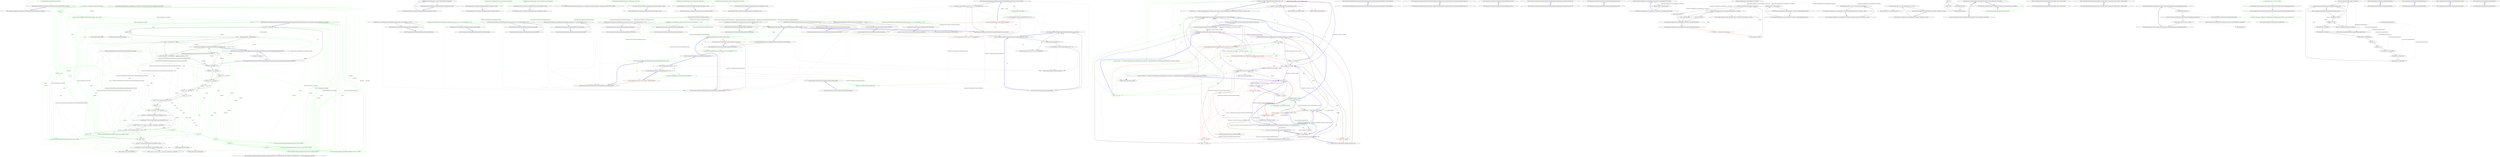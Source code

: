 digraph  {
d1 [cluster="Humanizer.Configuration.Configurator.GetFormatter(System.Globalization.CultureInfo)", color=green, community=0, label="0: return Formatters.ResolveForCulture(culture);", span="68-68"];
d0 [cluster="Humanizer.Configuration.Configurator.GetFormatter(System.Globalization.CultureInfo)", label="Entry Humanizer.Configuration.Configurator.GetFormatter(System.Globalization.CultureInfo)", span="66-66"];
d2 [cluster="Humanizer.Configuration.Configurator.GetFormatter(System.Globalization.CultureInfo)", label="Exit Humanizer.Configuration.Configurator.GetFormatter(System.Globalization.CultureInfo)", span="66-66"];
d3 [cluster="Humanizer.Configuration.LocaliserRegistry<TLocaliser>.ResolveForCulture(System.Globalization.CultureInfo)", label="Entry Humanizer.Configuration.LocaliserRegistry<TLocaliser>.ResolveForCulture(System.Globalization.CultureInfo)", span="36-36"];
m1_5 [cluster="Humanizer.Tests.DateHumanize.Verify(string, int, Humanizer.Localisation.TimeUnit, Humanizer.Localisation.Tense, double?)", file="DateHumanizeTests.cs", label="Entry Humanizer.Tests.DateHumanize.Verify(string, int, Humanizer.Localisation.TimeUnit, Humanizer.Localisation.Tense, double?)", span="29-29"];
m1_9 [cluster="Humanizer.Tests.Localisation.nl.DateHumanizeTests.MinutesAgo(int, string)", file="DateHumanizeTests.cs", label="Entry Humanizer.Tests.Localisation.nl.DateHumanizeTests.MinutesAgo(int, string)", span="31-31"];
m1_10 [cluster="Humanizer.Tests.Localisation.nl.DateHumanizeTests.MinutesAgo(int, string)", file="DateHumanizeTests.cs", label="DateHumanize.Verify(expected, minutes, TimeUnit.Minute, Tense.Past)", span="33-33"];
m1_11 [cluster="Humanizer.Tests.Localisation.nl.DateHumanizeTests.MinutesAgo(int, string)", file="DateHumanizeTests.cs", label="Exit Humanizer.Tests.Localisation.nl.DateHumanizeTests.MinutesAgo(int, string)", span="31-31"];
m1_2 [cluster="Humanizer.Tests.Localisation.nl.DateHumanizeTests.DaysAgo(int, string)", file="DateHumanizeTests.cs", label="Entry Humanizer.Tests.Localisation.nl.DateHumanizeTests.DaysAgo(int, string)", span="14-14"];
m1_3 [cluster="Humanizer.Tests.Localisation.nl.DateHumanizeTests.DaysAgo(int, string)", color=green, community=0, file="DateHumanizeTests.cs", label="0: DateHumanize.Verify(expected, days, TimeUnit.Day, Tense.Past)", span="16-16"];
m1_4 [cluster="Humanizer.Tests.Localisation.nl.DateHumanizeTests.DaysAgo(int, string)", file="DateHumanizeTests.cs", label="Exit Humanizer.Tests.Localisation.nl.DateHumanizeTests.DaysAgo(int, string)", span="14-14"];
m1_15 [cluster="Humanizer.Tests.Localisation.nl.DateHumanizeTests.SecondsAgo(int, string)", file="DateHumanizeTests.cs", label="Entry Humanizer.Tests.Localisation.nl.DateHumanizeTests.SecondsAgo(int, string)", span="47-47"];
m1_16 [cluster="Humanizer.Tests.Localisation.nl.DateHumanizeTests.SecondsAgo(int, string)", color=green, community=0, file="DateHumanizeTests.cs", label="0: DateHumanize.Verify(expected, seconds, TimeUnit.Second, Tense.Past)", span="49-49"];
m1_17 [cluster="Humanizer.Tests.Localisation.nl.DateHumanizeTests.SecondsAgo(int, string)", file="DateHumanizeTests.cs", label="Exit Humanizer.Tests.Localisation.nl.DateHumanizeTests.SecondsAgo(int, string)", span="47-47"];
m1_6 [cluster="Humanizer.Tests.Localisation.nl.DateHumanizeTests.HoursAgo(int, string)", file="DateHumanizeTests.cs", label="Entry Humanizer.Tests.Localisation.nl.DateHumanizeTests.HoursAgo(int, string)", span="22-22"];
m1_7 [cluster="Humanizer.Tests.Localisation.nl.DateHumanizeTests.HoursAgo(int, string)", color=green, community=0, file="DateHumanizeTests.cs", label="0: DateHumanize.Verify(expected, hours, TimeUnit.Hour, Tense.Past)", span="24-24"];
m1_8 [cluster="Humanizer.Tests.Localisation.nl.DateHumanizeTests.HoursAgo(int, string)", file="DateHumanizeTests.cs", label="Exit Humanizer.Tests.Localisation.nl.DateHumanizeTests.HoursAgo(int, string)", span="22-22"];
m1_18 [cluster="Humanizer.Tests.Localisation.nl.DateHumanizeTests.YearsAgo(int, string)", file="DateHumanizeTests.cs", label="Entry Humanizer.Tests.Localisation.nl.DateHumanizeTests.YearsAgo(int, string)", span="55-55"];
m1_19 [cluster="Humanizer.Tests.Localisation.nl.DateHumanizeTests.YearsAgo(int, string)", color=green, community=0, file="DateHumanizeTests.cs", label="0: DateHumanize.Verify(expected, years, TimeUnit.Year, Tense.Past)", span="57-57"];
m1_20 [cluster="Humanizer.Tests.Localisation.nl.DateHumanizeTests.YearsAgo(int, string)", file="DateHumanizeTests.cs", label="Exit Humanizer.Tests.Localisation.nl.DateHumanizeTests.YearsAgo(int, string)", span="55-55"];
m1_12 [cluster="Humanizer.Tests.Localisation.nl.DateHumanizeTests.MonthsAgo(int, string)", file="DateHumanizeTests.cs", label="Entry Humanizer.Tests.Localisation.nl.DateHumanizeTests.MonthsAgo(int, string)", span="39-39"];
m1_13 [cluster="Humanizer.Tests.Localisation.nl.DateHumanizeTests.MonthsAgo(int, string)", color=green, community=0, file="DateHumanizeTests.cs", label="0: DateHumanize.Verify(expected, months, TimeUnit.Month, Tense.Past)", span="41-41"];
m1_14 [cluster="Humanizer.Tests.Localisation.nl.DateHumanizeTests.MonthsAgo(int, string)", file="DateHumanizeTests.cs", label="Exit Humanizer.Tests.Localisation.nl.DateHumanizeTests.MonthsAgo(int, string)", span="39-39"];
m2_7 [cluster="Humanizer.Tests.Extensions.DateHumanizeTests.VerifyWithDateInjection(string, System.TimeSpan)", file="DefaultDateTimeHumanizeStrategy.cs", label="Entry Humanizer.Tests.Extensions.DateHumanizeTests.VerifyWithDateInjection(string, System.TimeSpan)", span="13-13"];
m2_5 [cluster="Humanizer.Configuration.RomanianFormatter.DateHumanize__days_ago(int)", file="DefaultDateTimeHumanizeStrategy.cs", label="Exit Humanizer.Configuration.RomanianFormatter.DateHumanize__days_ago(int)", span="6-6"];
m2_22 [cluster="Humanizer.Tests.Extensions.DateHumanizeTests.JustNow()", file="DefaultDateTimeHumanizeStrategy.cs", label="Entry Humanizer.Tests.Extensions.DateHumanizeTests.JustNow()", span="35-35"];
m2_25 [cluster="Humanizer.Configuration.RomanianFormatter.DateHumanize__seconds_ago(int)", file="DefaultDateTimeHumanizeStrategy.cs", label="0 < numberOfSeconds%100 && numberOfSeconds%100 < 20", span="46-46"];
m2_26 [cluster="Humanizer.Configuration.RomanianFormatter.DateHumanize__seconds_ago(int)", color=green, community=0, file="DefaultDateTimeHumanizeStrategy.cs", label="2: return base.DateHumanize__seconds_ago(numberOfSeconds);", span="48-48"];
m2_27 [cluster="Humanizer.Configuration.RomanianFormatter.DateHumanize__seconds_ago(int)", color=red, community=0, file="DefaultDateTimeHumanizeStrategy.cs", label="2: return string.Format(''acum {0} de secunde'', numberOfSeconds);", span="51-51"];
m2_41 [cluster="Humanizer.Tests.Extensions.DateHumanizeTests.Yesterday()", file="DefaultDateTimeHumanizeStrategy.cs", label="Entry Humanizer.Tests.Extensions.DateHumanizeTests.Yesterday()", span="71-71"];
m2_42 [cluster="Humanizer.Tests.Extensions.DateHumanizeTests.Yesterday()", file="DefaultDateTimeHumanizeStrategy.cs", label="Verify(Resources.DateExtensions_Yesterday_yesterday, new TimeSpan(-1, -10, 0, 0))", span="73-73"];
m2_43 [cluster="Humanizer.Tests.Extensions.DateHumanizeTests.Yesterday()", file="DefaultDateTimeHumanizeStrategy.cs", label="Exit Humanizer.Tests.Extensions.DateHumanizeTests.Yesterday()", span="71-71"];
m2_6 [cluster="System.Diagnostics.Debug.Assert(bool)", file="DefaultDateTimeHumanizeStrategy.cs", label="Entry System.Diagnostics.Debug.Assert(bool)", span="0-0"];
m2_38 [cluster="Humanizer.Tests.Extensions.DateHumanizeTests.HoursAgo()", file="DefaultDateTimeHumanizeStrategy.cs", label="Entry Humanizer.Tests.Extensions.DateHumanizeTests.HoursAgo()", span="65-65"];
m2_39 [cluster="Humanizer.Tests.Extensions.DateHumanizeTests.HoursAgo()", color=green, community=0, file="DefaultDateTimeHumanizeStrategy.cs", label="2: Verify(string.Format(Resources.DateExtensions_HoursAgo__hours_ago, 10), new TimeSpan(0, -10, 0, 0))", span="67-67"];
m2_40 [cluster="Humanizer.Tests.Extensions.DateHumanizeTests.HoursAgo()", file="DefaultDateTimeHumanizeStrategy.cs", label="Exit Humanizer.Tests.Extensions.DateHumanizeTests.HoursAgo()", span="65-65"];
m2_21 [cluster="Humanizer.Configuration.RomanianFormatter.DateHumanize__minutes_ago(int)", file="DefaultDateTimeHumanizeStrategy.cs", label="Exit Humanizer.Configuration.RomanianFormatter.DateHumanize__minutes_ago(int)", span="30-30"];
m2_28 [cluster="Humanizer.Configuration.RomanianFormatter.DateHumanize__seconds_ago(int)", file="DefaultDateTimeHumanizeStrategy.cs", label="Exit Humanizer.Configuration.RomanianFormatter.DateHumanize__seconds_ago(int)", span="42-42"];
m2_8 [cluster="Humanizer.Tests.Extensions.DateHumanizeTests.VerifyWithDateInjection(string, System.TimeSpan)", file="DefaultDateTimeHumanizeStrategy.cs", label="var utcNow = new DateTime(2013, 6, 20, 9, 58, 22, DateTimeKind.Utc)", span="15-15"];
m2_23 [cluster="Humanizer.Configuration.RomanianFormatter.DateHumanize__seconds_ago(int)", color=green, community=0, file="DefaultDateTimeHumanizeStrategy.cs", label="2: Entry Humanizer.Configuration.RomanianFormatter.DateHumanize__seconds_ago(int)", span="42-42"];
m2_24 [cluster="Humanizer.Configuration.RomanianFormatter.DateHumanize__seconds_ago(int)", file="DefaultDateTimeHumanizeStrategy.cs", label="Debug.Assert(numberOfSeconds > 1)", span="44-44"];
m2_15 [cluster="Humanizer.Tests.Extensions.DateHumanizeTests.Verify(string, System.TimeSpan)", file="DefaultDateTimeHumanizeStrategy.cs", label="VerifyWithCurrentDate(expectedString, deltaFromNow)", span="24-24"];
m2_0 [cluster="Humanizer.Configuration.RomanianFormatter.DateHumanize__days_ago(int)", file="DefaultDateTimeHumanizeStrategy.cs", label="Entry Humanizer.Configuration.RomanianFormatter.DateHumanize__days_ago(int)", span="6-6"];
m2_1 [cluster="Humanizer.Configuration.RomanianFormatter.DateHumanize__days_ago(int)", file="DefaultDateTimeHumanizeStrategy.cs", label="Debug.Assert(numberOfDays > 1)", span="8-8"];
m2_2 [cluster="Humanizer.Configuration.RomanianFormatter.DateHumanize__days_ago(int)", file="DefaultDateTimeHumanizeStrategy.cs", label="0 < numberOfDays % 100 && numberOfDays % 100 < 20", span="10-10"];
m2_3 [cluster="Humanizer.Configuration.RomanianFormatter.DateHumanize__days_ago(int)", file="DefaultDateTimeHumanizeStrategy.cs", label="return base.DateHumanize__days_ago(numberOfDays);", span="12-12"];
m2_47 [cluster="Humanizer.Tests.Extensions.DateHumanizeTests.OneMonthAgo()", file="DefaultDateTimeHumanizeStrategy.cs", label="Entry Humanizer.Tests.Extensions.DateHumanizeTests.OneMonthAgo()", span="83-83"];
m2_48 [cluster="Humanizer.Tests.Extensions.DateHumanizeTests.OneMonthAgo()", file="DefaultDateTimeHumanizeStrategy.cs", label="Verify(Resources.DateExtensions_OneMonthAgo_one_month_ago, new TimeSpan(-30, 0, 0, 0))", span="85-85"];
m2_49 [cluster="Humanizer.Tests.Extensions.DateHumanizeTests.OneMonthAgo()", file="DefaultDateTimeHumanizeStrategy.cs", label="Exit Humanizer.Tests.Extensions.DateHumanizeTests.OneMonthAgo()", span="83-83"];
m2_10 [cluster="Humanizer.Configuration.RomanianFormatter.DateHumanize__hours_ago(int)", color=green, community=0, file="DefaultDateTimeHumanizeStrategy.cs", label="0: Debug.Assert(numberOfHours > 1)", span="20-20"];
m2_9 [cluster="Humanizer.Configuration.RomanianFormatter.DateHumanize__hours_ago(int)", file="DefaultDateTimeHumanizeStrategy.cs", label="Entry Humanizer.Configuration.RomanianFormatter.DateHumanize__hours_ago(int)", span="18-18"];
m2_11 [cluster="Humanizer.Configuration.RomanianFormatter.DateHumanize__hours_ago(int)", file="DefaultDateTimeHumanizeStrategy.cs", label="0 < numberOfHours%100 && numberOfHours%100 < 20", span="22-22"];
m2_12 [cluster="Humanizer.Configuration.RomanianFormatter.DateHumanize__hours_ago(int)", color=red, community=0, file="DefaultDateTimeHumanizeStrategy.cs", label="2: return base.DateHumanize__hours_ago(numberOfHours);", span="24-24"];
m2_13 [cluster="Humanizer.Configuration.RomanianFormatter.DateHumanize__hours_ago(int)", color=red, community=0, file="DefaultDateTimeHumanizeStrategy.cs", label="2: return string.Format(''acum {0} de ore'', numberOfHours);", span="27-27"];
m2_32 [cluster="Humanizer.Tests.Extensions.DateHumanizeTests.AFewMinutesAgo()", file="DefaultDateTimeHumanizeStrategy.cs", label="Entry Humanizer.Tests.Extensions.DateHumanizeTests.AFewMinutesAgo()", span="53-53"];
m2_33 [cluster="Humanizer.Tests.Extensions.DateHumanizeTests.AFewMinutesAgo()", color=green, community=0, file="DefaultDateTimeHumanizeStrategy.cs", label="2: Verify(string.Format(Resources.DateExtensions_MinutesAgo__minutes_ago, 10), new TimeSpan(0, 0, -10, 0))", span="55-55"];
m2_34 [cluster="Humanizer.Tests.Extensions.DateHumanizeTests.AFewMinutesAgo()", file="DefaultDateTimeHumanizeStrategy.cs", label="Exit Humanizer.Tests.Extensions.DateHumanizeTests.AFewMinutesAgo()", span="53-53"];
m2_44 [cluster="Humanizer.Tests.Extensions.DateHumanizeTests.AFewDaysAgo()", file="DefaultDateTimeHumanizeStrategy.cs", label="Entry Humanizer.Tests.Extensions.DateHumanizeTests.AFewDaysAgo()", span="77-77"];
m2_45 [cluster="Humanizer.Tests.Extensions.DateHumanizeTests.AFewDaysAgo()", file="DefaultDateTimeHumanizeStrategy.cs", label="Verify(string.Format(Resources.DateExtensions_DaysAgo__days_ago, 10), new TimeSpan(-10, 0, 0, 0))", span="79-79"];
m2_46 [cluster="Humanizer.Tests.Extensions.DateHumanizeTests.AFewDaysAgo()", file="DefaultDateTimeHumanizeStrategy.cs", label="Exit Humanizer.Tests.Extensions.DateHumanizeTests.AFewDaysAgo()", span="77-77"];
m2_50 [cluster="Humanizer.Tests.Extensions.DateHumanizeTests.AFewMonthsAgo()", file="DefaultDateTimeHumanizeStrategy.cs", label="Entry Humanizer.Tests.Extensions.DateHumanizeTests.AFewMonthsAgo()", span="89-89"];
m2_51 [cluster="Humanizer.Tests.Extensions.DateHumanizeTests.AFewMonthsAgo()", file="DefaultDateTimeHumanizeStrategy.cs", label="Verify(string.Format(Resources.DateExtensions_MonthsAgo__months_ago, 2), new TimeSpan(-60, 0, 0, 0))", span="91-91"];
m2_52 [cluster="Humanizer.Tests.Extensions.DateHumanizeTests.AFewMonthsAgo()", file="DefaultDateTimeHumanizeStrategy.cs", label="Exit Humanizer.Tests.Extensions.DateHumanizeTests.AFewMonthsAgo()", span="89-89"];
m2_4 [cluster="Humanizer.Configuration.RomanianFormatter.DateHumanize__days_ago(int)", file="DefaultDateTimeHumanizeStrategy.cs", label="return string.Format(''acum {0} de zile'', numberOfDays);", span="15-15"];
m2_35 [cluster="Humanizer.Tests.Extensions.DateHumanizeTests.AnHourAgo()", file="DefaultDateTimeHumanizeStrategy.cs", label="Entry Humanizer.Tests.Extensions.DateHumanizeTests.AnHourAgo()", span="59-59"];
m2_36 [cluster="Humanizer.Tests.Extensions.DateHumanizeTests.AnHourAgo()", color=green, community=0, file="DefaultDateTimeHumanizeStrategy.cs", label="2: Verify(Resources.DateExtensions_OneHourAgo_an_hour_ago, new TimeSpan(0, -1, -10, 0))", span="61-61"];
m2_37 [cluster="Humanizer.Tests.Extensions.DateHumanizeTests.AnHourAgo()", file="DefaultDateTimeHumanizeStrategy.cs", label="Exit Humanizer.Tests.Extensions.DateHumanizeTests.AnHourAgo()", span="59-59"];
m2_29 [cluster="Humanizer.Tests.Extensions.DateHumanizeTests.OneMinuteAgo()", file="DefaultDateTimeHumanizeStrategy.cs", label="Entry Humanizer.Tests.Extensions.DateHumanizeTests.OneMinuteAgo()", span="47-47"];
m2_16 [cluster="Humanizer.Tests.Extensions.DateHumanizeTests.Verify(string, System.TimeSpan)", color=green, community=0, file="DefaultDateTimeHumanizeStrategy.cs", label="2: VerifyWithDateInjection(expectedString, deltaFromNow)", span="25-25"];
m2_17 [cluster="Humanizer.Tests.Extensions.DateHumanizeTests.Verify(string, System.TimeSpan)", file="DefaultDateTimeHumanizeStrategy.cs", label="Exit Humanizer.Tests.Extensions.DateHumanizeTests.Verify(string, System.TimeSpan)", span="22-22"];
m2_18 [cluster="Humanizer.Tests.Extensions.DateHumanizeTests.FutureDates()", file="DefaultDateTimeHumanizeStrategy.cs", label="Entry Humanizer.Tests.Extensions.DateHumanizeTests.FutureDates()", span="29-29"];
m2_19 [cluster="Humanizer.Tests.Extensions.DateHumanizeTests.FutureDates()", color=green, community=0, file="DefaultDateTimeHumanizeStrategy.cs", label="2: Verify(Resources.DateExtensions_FutureDate_not_yet, new TimeSpan(0, 0, 1, 0))", span="31-31"];
m2_20 [cluster="Humanizer.Tests.Extensions.DateHumanizeTests.FutureDates()", color=red, community=0, file="DefaultDateTimeHumanizeStrategy.cs", label="2: Exit Humanizer.Tests.Extensions.DateHumanizeTests.FutureDates()", span="29-29"];
m2_59 [cluster="Humanizer.Tests.Extensions.DateHumanizeTests.FewYearsAgo()", file="DefaultDateTimeHumanizeStrategy.cs", label="Entry Humanizer.Tests.Extensions.DateHumanizeTests.FewYearsAgo()", span="107-107"];
m2_60 [cluster="Humanizer.Tests.Extensions.DateHumanizeTests.FewYearsAgo()", file="DefaultDateTimeHumanizeStrategy.cs", label="Verify(string.Format(Resources.DateExtensions_YearsAgo__years_ago, 2), new TimeSpan(-900, 0, 0, 0))", span="109-109"];
m2_61 [cluster="Humanizer.Tests.Extensions.DateHumanizeTests.FewYearsAgo()", file="DefaultDateTimeHumanizeStrategy.cs", label="Exit Humanizer.Tests.Extensions.DateHumanizeTests.FewYearsAgo()", span="107-107"];
m2_53 [cluster="Humanizer.Tests.Extensions.DateHumanizeTests.OneYearAgoIsNotAccureate()", file="DefaultDateTimeHumanizeStrategy.cs", label="Entry Humanizer.Tests.Extensions.DateHumanizeTests.OneYearAgoIsNotAccureate()", span="95-95"];
m2_54 [cluster="Humanizer.Tests.Extensions.DateHumanizeTests.OneYearAgoIsNotAccureate()", file="DefaultDateTimeHumanizeStrategy.cs", label="Verify(Resources.DateExtensions_OneYearAgo_one_year_ago, new TimeSpan(-360, 0, 0, 0))", span="97-97"];
m2_55 [cluster="Humanizer.Tests.Extensions.DateHumanizeTests.OneYearAgoIsNotAccureate()", file="DefaultDateTimeHumanizeStrategy.cs", label="Exit Humanizer.Tests.Extensions.DateHumanizeTests.OneYearAgoIsNotAccureate()", span="95-95"];
m2_56 [cluster="Humanizer.Tests.Extensions.DateHumanizeTests.OneYearAgo()", file="DefaultDateTimeHumanizeStrategy.cs", label="Entry Humanizer.Tests.Extensions.DateHumanizeTests.OneYearAgo()", span="101-101"];
m2_57 [cluster="Humanizer.Tests.Extensions.DateHumanizeTests.OneYearAgo()", file="DefaultDateTimeHumanizeStrategy.cs", label="Verify(Resources.DateExtensions_OneYearAgo_one_year_ago, new TimeSpan(-400, 0, 0, 0))", span="103-103"];
m2_58 [cluster="Humanizer.Tests.Extensions.DateHumanizeTests.OneYearAgo()", file="DefaultDateTimeHumanizeStrategy.cs", label="Exit Humanizer.Tests.Extensions.DateHumanizeTests.OneYearAgo()", span="101-101"];
m2_14 [cluster="Humanizer.Configuration.RomanianFormatter.DateHumanize__hours_ago(int)", file="DefaultDateTimeHumanizeStrategy.cs", label="Exit Humanizer.Configuration.RomanianFormatter.DateHumanize__hours_ago(int)", span="18-18"];
m2_30 [cluster="Humanizer.Tests.Extensions.DateHumanizeTests.OneMinuteAgo()", color=green, community=0, file="DefaultDateTimeHumanizeStrategy.cs", label="2: Humanizer.Configuration.RomanianFormatter", span=""];
m2_31 [cluster="Humanizer.Tests.Extensions.DateHumanizeTests.OneMinuteAgo()", file="DefaultDateTimeHumanizeStrategy.cs", label="Exit Humanizer.Tests.Extensions.DateHumanizeTests.OneMinuteAgo()", span="47-47"];
m2_62 [file="DefaultDateTimeHumanizeStrategy.cs", label="Humanizer.Tests.Extensions.DateHumanizeTests", span=""];
m3_30 [cluster="Humanizer.DateHumanizeExtensions.Humanize(System.DateTime, bool, System.DateTime?)", file="DefaultFormatter.cs", label="int months = Convert.ToInt32(Math.Floor((double)ts.Days / 30))", span="60-60"];
m3_32 [cluster="Humanizer.DateHumanizeExtensions.Humanize(System.DateTime, bool, System.DateTime?)", file="DefaultFormatter.cs", label="int years = Convert.ToInt32(Math.Floor((double)ts.Days / 365))", span="64-64"];
m3_33 [cluster="Humanizer.DateHumanizeExtensions.Humanize(System.DateTime, bool, System.DateTime?)", file="DefaultFormatter.cs", label="return years <= 1 ? Resources.DateExtensions_OneYearAgo_one_year_ago : string.Format(Resources.DateExtensions_YearsAgo__years_ago, years);", span="65-65"];
m3_35 [cluster="Humanizer.Localisation.Formatters.DefaultFormatter.GetResourceKey(string)", file="DefaultFormatter.cs", label="Exit Humanizer.Localisation.Formatters.DefaultFormatter.GetResourceKey(string)", span="97-97"];
m3_40 [cluster="System.Convert.ToInt32(double)", file="DefaultFormatter.cs", label="Entry System.Convert.ToInt32(double)", span="0-0"];
m3_19 [cluster="Humanizer.DateHumanizeExtensions.Humanize(System.DateTime, bool, System.DateTime?)", file="DefaultFormatter.cs", label="delta < 45 * minute", span="43-43"];
m3_28 [cluster="Humanizer.DateHumanizeExtensions.Humanize(System.DateTime, bool, System.DateTime?)", color=red, community=0, file="DefaultFormatter.cs", label="0: return string.Format(Resources.DateExtensions_DaysAgo__days_ago, ts.Days);", span="56-56"];
m3_29 [cluster="Humanizer.DateHumanizeExtensions.Humanize(System.DateTime, bool, System.DateTime?)", file="DefaultFormatter.cs", label="delta < 12 * month", span="58-58"];
m3_10 [cluster="Humanizer.DateHumanizeExtensions.Humanize(System.DateTime, bool, System.DateTime?)", color=green, community=0, file="DefaultFormatter.cs", label="2: comparisonBase = comparisonBase.ToLocalTime()", span="29-29"];
m3_20 [cluster="Humanizer.DateHumanizeExtensions.Humanize(System.DateTime, bool, System.DateTime?)", file="DefaultFormatter.cs", label="return string.Format(Resources.DateExtensions_MinutesAgo__minutes_ago, ts.Minutes);", span="44-44"];
m3_21 [cluster="Humanizer.DateHumanizeExtensions.Humanize(System.DateTime, bool, System.DateTime?)", color=red, community=0, file="DefaultFormatter.cs", label="2: delta < 90 * minute", span="46-46"];
m3_22 [cluster="Humanizer.DateHumanizeExtensions.Humanize(System.DateTime, bool, System.DateTime?)", file="DefaultFormatter.cs", label="return Resources.DateExtensions_OneHourAgo_an_hour_ago;", span="47-47"];
m3_38 [cluster="string.Format(string, object)", file="DefaultFormatter.cs", label="Entry string.Format(string, object)", span="0-0"];
m3_37 [cluster="System.Math.Abs(double)", file="DefaultFormatter.cs", label="Entry System.Math.Abs(double)", span="0-0"];
m3_39 [cluster="System.Math.Floor(double)", file="DefaultFormatter.cs", label="Entry System.Math.Floor(double)", span="0-0"];
m3_26 [cluster="Humanizer.DateHumanizeExtensions.Humanize(System.DateTime, bool, System.DateTime?)", file="DefaultFormatter.cs", label="return Resources.DateExtensions_Yesterday_yesterday;", span="53-53"];
m3_34 [cluster="Humanizer.DateHumanizeExtensions.Humanize(System.DateTime, bool, System.DateTime?)", file="DefaultFormatter.cs", label="Exit Humanizer.DateHumanizeExtensions.Humanize(System.DateTime, bool, System.DateTime?)", span="16-16"];
m3_7 [cluster="Humanizer.DateHumanizeExtensions.Humanize(System.DateTime, bool, System.DateTime?)", color=green, community=0, file="DefaultFormatter.cs", label="2: int month = 30 * day", span="25-25"];
m3_8 [cluster="Humanizer.DateHumanizeExtensions.Humanize(System.DateTime, bool, System.DateTime?)", color=green, community=0, file="DefaultFormatter.cs", label="0: var comparisonBase = dateToHumanize.Value", span="27-27"];
m3_9 [cluster="Humanizer.DateHumanizeExtensions.Humanize(System.DateTime, bool, System.DateTime?)", file="DefaultFormatter.cs", label="!utcDate", span="28-28"];
m3_3 [cluster="Humanizer.DateHumanizeExtensions.Humanize(System.DateTime, bool, System.DateTime?)", file="DefaultFormatter.cs", label="int second = 1", span="21-21"];
m3_14 [cluster="Humanizer.DateHumanizeExtensions.Humanize(System.DateTime, bool, System.DateTime?)", file="DefaultFormatter.cs", label="double delta = Math.Abs(ts.TotalSeconds)", span="35-35"];
m3_15 [cluster="Humanizer.DateHumanizeExtensions.Humanize(System.DateTime, bool, System.DateTime?)", color=red, community=0, file="DefaultFormatter.cs", label="2: delta < 1 * minute", span="37-37"];
m3_16 [cluster="Humanizer.DateHumanizeExtensions.Humanize(System.DateTime, bool, System.DateTime?)", file="DefaultFormatter.cs", label="return ts.Seconds == 1 ? Resources.DateExtensions_OneSecondAgo_one_second_ago : string.Format(Resources.DateExtensions_SecondsAgo__seconds_ago, ts.Seconds);", span="38-38"];
m3_17 [cluster="Humanizer.DateHumanizeExtensions.Humanize(System.DateTime, bool, System.DateTime?)", file="DefaultFormatter.cs", label="delta < 2 * minute", span="40-40"];
m3_11 [cluster="Humanizer.DateHumanizeExtensions.Humanize(System.DateTime, bool, System.DateTime?)", file="DefaultFormatter.cs", label="input > comparisonBase", span="31-31"];
m3_12 [cluster="Humanizer.DateHumanizeExtensions.Humanize(System.DateTime, bool, System.DateTime?)", file="DefaultFormatter.cs", label="return Resources.DateExtensions_FutureDate_not_yet;", span="32-32"];
m3_13 [cluster="Humanizer.DateHumanizeExtensions.Humanize(System.DateTime, bool, System.DateTime?)", file="DefaultFormatter.cs", label="var ts = new TimeSpan(comparisonBase.Ticks - input.Ticks)", span="34-34"];
m3_31 [cluster="Humanizer.DateHumanizeExtensions.Humanize(System.DateTime, bool, System.DateTime?)", color=green, community=0, file="DefaultFormatter.cs", label="0: return months <= 1 ? Resources.DateExtensions_OneMonthAgo_one_month_ago : string.Format(Resources.DateExtensions_MonthsAgo__months_ago, months);", span="61-61"];
m3_18 [cluster="Humanizer.DateHumanizeExtensions.Humanize(System.DateTime, bool, System.DateTime?)", file="DefaultFormatter.cs", label="return Resources.DateExtensions_OneMinuteAgo_a_minute_ago;", span="41-41"];
m3_24 [cluster="Humanizer.DateHumanizeExtensions.Humanize(System.DateTime, bool, System.DateTime?)", color=red, community=0, file="DefaultFormatter.cs", label="0: return string.Format(Resources.DateExtensions_HoursAgo__hours_ago, ts.Hours);", span="50-50"];
m3_25 [cluster="Humanizer.DateHumanizeExtensions.Humanize(System.DateTime, bool, System.DateTime?)", color=green, community=0, file="DefaultFormatter.cs", label="0: delta < 48 * hour", span="52-52"];
m3_0 [cluster="Humanizer.DateHumanizeExtensions.Humanize(System.DateTime, bool, System.DateTime?)", file="DefaultFormatter.cs", label="Entry Humanizer.DateHumanizeExtensions.Humanize(System.DateTime, bool, System.DateTime?)", span="16-16"];
m3_1 [cluster="Humanizer.DateHumanizeExtensions.Humanize(System.DateTime, bool, System.DateTime?)", color=red, community=0, file="DefaultFormatter.cs", label="0: dateToHumanize == null", span="18-18"];
m3_2 [cluster="Humanizer.DateHumanizeExtensions.Humanize(System.DateTime, bool, System.DateTime?)", file="DefaultFormatter.cs", label="dateToHumanize = DateTime.UtcNow", span="19-19"];
m3_4 [cluster="Humanizer.DateHumanizeExtensions.Humanize(System.DateTime, bool, System.DateTime?)", file="DefaultFormatter.cs", label="int minute = 60 * second", span="22-22"];
m3_5 [cluster="Humanizer.DateHumanizeExtensions.Humanize(System.DateTime, bool, System.DateTime?)", color=red, community=0, file="DefaultFormatter.cs", label="2: int hour = 60 * minute", span="23-23"];
m3_6 [cluster="Humanizer.DateHumanizeExtensions.Humanize(System.DateTime, bool, System.DateTime?)", file="DefaultFormatter.cs", label="int day = 24 * hour", span="24-24"];
m3_36 [cluster="System.TimeSpan.TimeSpan(long)", file="DefaultFormatter.cs", label="Humanizer.Localisation.Formatters.DefaultFormatter", span=""];
m3_27 [cluster="Humanizer.DateHumanizeExtensions.Humanize(System.DateTime, bool, System.DateTime?)", color=green, community=0, file="DefaultFormatter.cs", label="0: delta < 30 * day", span="55-55"];
m3_23 [cluster="Humanizer.DateHumanizeExtensions.Humanize(System.DateTime, bool, System.DateTime?)", file="DefaultFormatter.cs", label="delta < 24 * hour", span="49-49"];
m4_0 [cluster="Humanizer.DateTimeHumanizeStrategy.IDateTimeHumanizeStrategy.Humanize(System.DateTime, System.DateTime)", file="IDateTimeHumanizeStrategy.cs", label="Entry Humanizer.DateTimeHumanizeStrategy.IDateTimeHumanizeStrategy.Humanize(System.DateTime, System.DateTime)", span="12-12"];
m4_1 [cluster="Humanizer.DateTimeHumanizeStrategy.IDateTimeHumanizeStrategy.Humanize(System.DateTime, System.DateTime)", file="IDateTimeHumanizeStrategy.cs", label="Exit Humanizer.DateTimeHumanizeStrategy.IDateTimeHumanizeStrategy.Humanize(System.DateTime, System.DateTime)", span="12-12"];
m5_2 [cluster="Humanizer.Localisation.Formatters.IFormatter.DateHumanize(Humanizer.Localisation.TimeUnit, Humanizer.Localisation.Tense, int)", file="IFormatter.cs", label="Entry Humanizer.Localisation.Formatters.IFormatter.DateHumanize(Humanizer.Localisation.TimeUnit, Humanizer.Localisation.Tense, int)", span="22-22"];
m5_3 [cluster="Humanizer.Localisation.Formatters.IFormatter.DateHumanize(Humanizer.Localisation.TimeUnit, Humanizer.Localisation.Tense, int)", file="IFormatter.cs", label="Exit Humanizer.Localisation.Formatters.IFormatter.DateHumanize(Humanizer.Localisation.TimeUnit, Humanizer.Localisation.Tense, int)", span="22-22"];
m5_0 [cluster="Humanizer.Localisation.Formatters.IFormatter.DateHumanize_Now()", file="IFormatter.cs", label="Entry Humanizer.Localisation.Formatters.IFormatter.DateHumanize_Now()", span="13-13"];
m5_1 [cluster="Humanizer.Localisation.Formatters.IFormatter.DateHumanize_Now()", file="IFormatter.cs", label="Exit Humanizer.Localisation.Formatters.IFormatter.DateHumanize_Now()", span="13-13"];
m5_6 [cluster="Humanizer.Localisation.Formatters.IFormatter.TimeSpanHumanize(Humanizer.Localisation.TimeUnit, int)", file="IFormatter.cs", label="Entry Humanizer.Localisation.Formatters.IFormatter.TimeSpanHumanize(Humanizer.Localisation.TimeUnit, int)", span="36-36"];
m5_7 [cluster="Humanizer.Localisation.Formatters.IFormatter.TimeSpanHumanize(Humanizer.Localisation.TimeUnit, int)", file="IFormatter.cs", label="Exit Humanizer.Localisation.Formatters.IFormatter.TimeSpanHumanize(Humanizer.Localisation.TimeUnit, int)", span="36-36"];
m5_4 [cluster="Humanizer.Localisation.Formatters.IFormatter.TimeSpanHumanize_Zero()", file="IFormatter.cs", label="Entry Humanizer.Localisation.Formatters.IFormatter.TimeSpanHumanize_Zero()", span="28-28"];
m5_5 [cluster="Humanizer.Localisation.Formatters.IFormatter.TimeSpanHumanize_Zero()", file="IFormatter.cs", label="Exit Humanizer.Localisation.Formatters.IFormatter.TimeSpanHumanize_Zero()", span="28-28"];
m6_0 [cluster="Humanizer.Configuration.LocaliserRegistry<TLocaliser>.LocaliserRegistry(TLocaliser)", file="LocaliserRegistry.cs", label="Entry Humanizer.Configuration.LocaliserRegistry<TLocaliser>.LocaliserRegistry(TLocaliser)", span="19-19"];
m6_1 [cluster="Humanizer.Configuration.LocaliserRegistry<TLocaliser>.LocaliserRegistry(TLocaliser)", file="LocaliserRegistry.cs", label="_defaultLocaliser = defaultLocaliser", span="21-21"];
m6_2 [cluster="Humanizer.Configuration.LocaliserRegistry<TLocaliser>.LocaliserRegistry(TLocaliser)", file="LocaliserRegistry.cs", label="Exit Humanizer.Configuration.LocaliserRegistry<TLocaliser>.LocaliserRegistry(TLocaliser)", span="19-19"];
m6_12 [cluster="System.Collections.Generic.IDictionary<TKey, TValue>.TryGetValue(TKey, out TValue)", file="LocaliserRegistry.cs", label="Entry System.Collections.Generic.IDictionary<TKey, TValue>.TryGetValue(TKey, out TValue)", span="0-0"];
m6_21 [cluster="Humanizer.Configuration.LocaliserRegistry<TLocaliser>.Register(System.Func<TLocaliser>, string)", file="LocaliserRegistry.cs", label="Entry Humanizer.Configuration.LocaliserRegistry<TLocaliser>.Register(System.Func<TLocaliser>, string)", span="54-54"];
m6_22 [cluster="Humanizer.Configuration.LocaliserRegistry<TLocaliser>.Register(System.Func<TLocaliser>, string)", file="LocaliserRegistry.cs", label="_localisers[localeCode] = new Lazy<TLocaliser>(localiserFactory)", span="56-56"];
m6_23 [cluster="Humanizer.Configuration.LocaliserRegistry<TLocaliser>.Register(System.Func<TLocaliser>, string)", file="LocaliserRegistry.cs", label="Exit Humanizer.Configuration.LocaliserRegistry<TLocaliser>.Register(System.Func<TLocaliser>, string)", span="54-54"];
m6_13 [cluster="Humanizer.Configuration.LocaliserRegistry<TLocaliser>.Register<T>(string)", file="LocaliserRegistry.cs", label="Entry Humanizer.Configuration.LocaliserRegistry<TLocaliser>.Register<T>(string)", span="45-45"];
m6_14 [cluster="Humanizer.Configuration.LocaliserRegistry<TLocaliser>.Register<T>(string)", file="LocaliserRegistry.cs", label="_localisers[localeCode] = new Lazy<TLocaliser>(() => new T())", span="48-48"];
m6_15 [cluster="Humanizer.Configuration.LocaliserRegistry<TLocaliser>.Register<T>(string)", file="LocaliserRegistry.cs", label="Exit Humanizer.Configuration.LocaliserRegistry<TLocaliser>.Register<T>(string)", span="45-45"];
m6_16 [cluster="System.Lazy<T>.Lazy(System.Func<T>)", file="LocaliserRegistry.cs", label="Entry System.Lazy<T>.Lazy(System.Func<T>)", span="0-0"];
m6_3 [cluster="Humanizer.Configuration.LocaliserRegistry<TLocaliser>.ResolveForUiCulture()", file="LocaliserRegistry.cs", label="Entry Humanizer.Configuration.LocaliserRegistry<TLocaliser>.ResolveForUiCulture()", span="27-27"];
m6_4 [cluster="Humanizer.Configuration.LocaliserRegistry<TLocaliser>.ResolveForUiCulture()", color=red, community=0, file="LocaliserRegistry.cs", label="0: var culture = CultureInfo.CurrentUICulture", span="29-29"];
m6_5 [cluster="Humanizer.Configuration.LocaliserRegistry<TLocaliser>.ResolveForUiCulture()", file="LocaliserRegistry.cs", label="Lazy<TLocaliser> factory", span="31-31"];
m6_6 [cluster="Humanizer.Configuration.LocaliserRegistry<TLocaliser>.ResolveForUiCulture()", file="LocaliserRegistry.cs", label="_localisers.TryGetValue(culture.Name, out factory)", span="33-33"];
m6_8 [cluster="Humanizer.Configuration.LocaliserRegistry<TLocaliser>.ResolveForUiCulture()", file="LocaliserRegistry.cs", label="_localisers.TryGetValue(culture.TwoLetterISOLanguageName, out factory)", span="36-36"];
m6_7 [cluster="Humanizer.Configuration.LocaliserRegistry<TLocaliser>.ResolveForUiCulture()", file="LocaliserRegistry.cs", label="return factory.Value;", span="34-34"];
m6_9 [cluster="Humanizer.Configuration.LocaliserRegistry<TLocaliser>.ResolveForUiCulture()", file="LocaliserRegistry.cs", label="return factory.Value;", span="37-37"];
m6_10 [cluster="Humanizer.Configuration.LocaliserRegistry<TLocaliser>.ResolveForUiCulture()", file="LocaliserRegistry.cs", label="return _defaultLocaliser;", span="39-39"];
m6_11 [cluster="Humanizer.Configuration.LocaliserRegistry<TLocaliser>.ResolveForUiCulture()", file="LocaliserRegistry.cs", label="Exit Humanizer.Configuration.LocaliserRegistry<TLocaliser>.ResolveForUiCulture()", span="27-27"];
m6_20 [cluster="T.cstr", file="LocaliserRegistry.cs", label="Entry T.cstr", span=""];
m6_24 [cluster="Humanizer.Configuration.LocaliserRegistry<TLocaliser>.RegisterDefault(TLocaliser)", file="LocaliserRegistry.cs", label="Entry Humanizer.Configuration.LocaliserRegistry<TLocaliser>.RegisterDefault(TLocaliser)", span="62-62"];
m6_25 [cluster="Humanizer.Configuration.LocaliserRegistry<TLocaliser>.RegisterDefault(TLocaliser)", file="LocaliserRegistry.cs", label="_defaultLocaliser = defaultLocaliser", span="64-64"];
m6_26 [cluster="Humanizer.Configuration.LocaliserRegistry<TLocaliser>.RegisterDefault(TLocaliser)", file="LocaliserRegistry.cs", label="Exit Humanizer.Configuration.LocaliserRegistry<TLocaliser>.RegisterDefault(TLocaliser)", span="62-62"];
m6_17 [cluster="lambda expression", file="LocaliserRegistry.cs", label="Entry lambda expression", span="48-48"];
m6_18 [cluster="lambda expression", file="LocaliserRegistry.cs", label="new T()", span="48-48"];
m6_19 [cluster="lambda expression", file="LocaliserRegistry.cs", label="Exit lambda expression", span="48-48"];
m6_27 [file="LocaliserRegistry.cs", label="Humanizer.Configuration.LocaliserRegistry<TLocaliser>", span=""];
m7_49 [cluster="Humanizer.Localisation.Formatters.IFormatter.DateHumanize(Humanizer.Localisation.TimeUnit, Humanizer.Localisation.Tense, int, System.Globalization.CultureInfo)", file="PrecisionDateTimeHumanizeStrategy.cs", label="Entry Humanizer.Localisation.Formatters.IFormatter.DateHumanize(Humanizer.Localisation.TimeUnit, Humanizer.Localisation.Tense, int, System.Globalization.CultureInfo)", span="26-26"];
m7_43 [cluster="System.TimeSpan.TimeSpan(long)", file="PrecisionDateTimeHumanizeStrategy.cs", label="Entry System.TimeSpan.TimeSpan(long)", span="0-0"];
m7_44 [cluster="System.Math.Abs(long)", file="PrecisionDateTimeHumanizeStrategy.cs", label="Entry System.Math.Abs(long)", span="0-0"];
m7_46 [cluster="System.Convert.ToInt32(double)", file="PrecisionDateTimeHumanizeStrategy.cs", label="Entry System.Convert.ToInt32(double)", span="0-0"];
m7_3 [cluster="Humanizer.Localisation.RussianFormatter.GetResourceKey(string, int)", file="PrecisionDateTimeHumanizeStrategy.cs", label="var mod10 = number%10", span="12-12"];
m7_28 [cluster="Humanizer.DateTimeHumanizeStrategy.PrecisionDateTimeHumanizeStrategy.Humanize(System.DateTime, System.DateTime, System.Globalization.CultureInfo)", color=green, community=0, file="PrecisionDateTimeHumanizeStrategy.cs", label="1: var formatter = Configurator.GetFormatter(culture)", span="63-63"];
m7_24 [cluster="Humanizer.DateTimeHumanizeStrategy.PrecisionDateTimeHumanizeStrategy.Humanize(System.DateTime, System.DateTime, System.Globalization.CultureInfo)", file="PrecisionDateTimeHumanizeStrategy.cs", label="days > 365", span="55-55"];
m7_27 [cluster="Humanizer.DateTimeHumanizeStrategy.PrecisionDateTimeHumanizeStrategy.Humanize(System.DateTime, System.DateTime, System.Globalization.CultureInfo)", file="PrecisionDateTimeHumanizeStrategy.cs", label="years = (days >= 365 * (factor + _precision)) ? maxMonths : maxMonths - 1", span="59-59"];
m7_29 [cluster="Humanizer.DateTimeHumanizeStrategy.PrecisionDateTimeHumanizeStrategy.Humanize(System.DateTime, System.DateTime, System.Globalization.CultureInfo)", color=green, community=0, file="PrecisionDateTimeHumanizeStrategy.cs", label="0: years > 0", span="64-64"];
m7_30 [cluster="Humanizer.DateTimeHumanizeStrategy.PrecisionDateTimeHumanizeStrategy.Humanize(System.DateTime, System.DateTime, System.Globalization.CultureInfo)", color=green, community=0, file="PrecisionDateTimeHumanizeStrategy.cs", label="0: return formatter.DateHumanize(TimeUnit.Year, tense, years, culture);", span="64-64"];
m7_32 [cluster="Humanizer.DateTimeHumanizeStrategy.PrecisionDateTimeHumanizeStrategy.Humanize(System.DateTime, System.DateTime, System.Globalization.CultureInfo)", color=green, community=0, file="PrecisionDateTimeHumanizeStrategy.cs", label="0: return formatter.DateHumanize(TimeUnit.Month, tense, months, culture);", span="65-65"];
m7_34 [cluster="Humanizer.DateTimeHumanizeStrategy.PrecisionDateTimeHumanizeStrategy.Humanize(System.DateTime, System.DateTime, System.Globalization.CultureInfo)", color=green, community=0, file="PrecisionDateTimeHumanizeStrategy.cs", label="0: return formatter.DateHumanize(TimeUnit.Day, tense, days, culture);", span="66-66"];
m7_36 [cluster="Humanizer.DateTimeHumanizeStrategy.PrecisionDateTimeHumanizeStrategy.Humanize(System.DateTime, System.DateTime, System.Globalization.CultureInfo)", color=green, community=0, file="PrecisionDateTimeHumanizeStrategy.cs", label="0: return formatter.DateHumanize(TimeUnit.Hour, tense, hours, culture);", span="67-67"];
m7_38 [cluster="Humanizer.DateTimeHumanizeStrategy.PrecisionDateTimeHumanizeStrategy.Humanize(System.DateTime, System.DateTime, System.Globalization.CultureInfo)", color=green, community=0, file="PrecisionDateTimeHumanizeStrategy.cs", label="0: return formatter.DateHumanize(TimeUnit.Minute, tense, minutes, culture);", span="68-68"];
m7_40 [cluster="Humanizer.DateTimeHumanizeStrategy.PrecisionDateTimeHumanizeStrategy.Humanize(System.DateTime, System.DateTime, System.Globalization.CultureInfo)", color=green, community=0, file="PrecisionDateTimeHumanizeStrategy.cs", label="0: return formatter.DateHumanize(TimeUnit.Second, tense, seconds, culture);", span="69-69"];
m7_41 [cluster="Humanizer.DateTimeHumanizeStrategy.PrecisionDateTimeHumanizeStrategy.Humanize(System.DateTime, System.DateTime, System.Globalization.CultureInfo)", color=green, community=0, file="PrecisionDateTimeHumanizeStrategy.cs", label="0: return formatter.DateHumanize(TimeUnit.Millisecond, tense, 0, culture);", span="70-70"];
m7_5 [cluster="Humanizer.Localisation.RussianFormatter.GetResourceKey(string, int)", file="PrecisionDateTimeHumanizeStrategy.cs", label="return resourceKey + SingularPostfix;", span="15-15"];
m7_7 [cluster="Humanizer.Localisation.RussianFormatter.GetResourceKey(string, int)", file="PrecisionDateTimeHumanizeStrategy.cs", label="return resourceKey + PaucalPostfix;", span="18-18"];
m7_23 [cluster="Humanizer.DateTimeHumanizeStrategy.PrecisionDateTimeHumanizeStrategy.Humanize(System.DateTime, System.DateTime, System.Globalization.CultureInfo)", file="PrecisionDateTimeHumanizeStrategy.cs", label="years = 1", span="54-54"];
m7_21 [cluster="Humanizer.DateTimeHumanizeStrategy.PrecisionDateTimeHumanizeStrategy.Humanize(System.DateTime, System.DateTime, System.Globalization.CultureInfo)", file="PrecisionDateTimeHumanizeStrategy.cs", label="months = (days >= 30 * (factor + _precision)) ? maxMonths : maxMonths - 1", span="50-50"];
m7_31 [cluster="Humanizer.DateTimeHumanizeStrategy.PrecisionDateTimeHumanizeStrategy.Humanize(System.DateTime, System.DateTime, System.Globalization.CultureInfo)", color=green, community=0, file="PrecisionDateTimeHumanizeStrategy.cs", label="0: months > 0", span="65-65"];
m7_17 [cluster="Humanizer.DateTimeHumanizeStrategy.PrecisionDateTimeHumanizeStrategy.Humanize(System.DateTime, System.DateTime, System.Globalization.CultureInfo)", file="PrecisionDateTimeHumanizeStrategy.cs", label="months = 1", span="45-45"];
m7_6 [cluster="Humanizer.Localisation.RussianFormatter.GetResourceKey(string, int)", file="PrecisionDateTimeHumanizeStrategy.cs", label="mod10 > 1 && mod10 < 5", span="17-17"];
m7_15 [cluster="Humanizer.DateTimeHumanizeStrategy.PrecisionDateTimeHumanizeStrategy.Humanize(System.DateTime, System.DateTime, System.Globalization.CultureInfo)", file="PrecisionDateTimeHumanizeStrategy.cs", label="days += 1", span="42-42"];
m7_33 [cluster="Humanizer.DateTimeHumanizeStrategy.PrecisionDateTimeHumanizeStrategy.Humanize(System.DateTime, System.DateTime, System.Globalization.CultureInfo)", color=green, community=0, file="PrecisionDateTimeHumanizeStrategy.cs", label="0: days > 0", span="66-66"];
m7_13 [cluster="Humanizer.DateTimeHumanizeStrategy.PrecisionDateTimeHumanizeStrategy.Humanize(System.DateTime, System.DateTime, System.Globalization.CultureInfo)", file="PrecisionDateTimeHumanizeStrategy.cs", label="hours += 1", span="41-41"];
m7_35 [cluster="Humanizer.DateTimeHumanizeStrategy.PrecisionDateTimeHumanizeStrategy.Humanize(System.DateTime, System.DateTime, System.Globalization.CultureInfo)", color=green, community=0, file="PrecisionDateTimeHumanizeStrategy.cs", label="0: hours > 0", span="67-67"];
m7_11 [cluster="Humanizer.DateTimeHumanizeStrategy.PrecisionDateTimeHumanizeStrategy.Humanize(System.DateTime, System.DateTime, System.Globalization.CultureInfo)", file="PrecisionDateTimeHumanizeStrategy.cs", label="minutes += 1", span="40-40"];
m7_37 [cluster="Humanizer.DateTimeHumanizeStrategy.PrecisionDateTimeHumanizeStrategy.Humanize(System.DateTime, System.DateTime, System.Globalization.CultureInfo)", color=green, community=0, file="PrecisionDateTimeHumanizeStrategy.cs", label="1: minutes > 0", span="68-68"];
m7_9 [cluster="Humanizer.Localisation.RussianFormatter.GetResourceKey(string, int)", file="PrecisionDateTimeHumanizeStrategy.cs", label="Exit Humanizer.Localisation.RussianFormatter.GetResourceKey(string, int)", span="7-7"];
m7_39 [cluster="Humanizer.DateTimeHumanizeStrategy.PrecisionDateTimeHumanizeStrategy.Humanize(System.DateTime, System.DateTime, System.Globalization.CultureInfo)", color=green, community=0, file="PrecisionDateTimeHumanizeStrategy.cs", label="1: seconds > 0", span="69-69"];
m7_4 [cluster="Humanizer.Localisation.RussianFormatter.GetResourceKey(string, int)", file="PrecisionDateTimeHumanizeStrategy.cs", label="mod10 == 1", span="14-14"];
m7_22 [cluster="Humanizer.DateTimeHumanizeStrategy.PrecisionDateTimeHumanizeStrategy.Humanize(System.DateTime, System.DateTime, System.Globalization.CultureInfo)", file="PrecisionDateTimeHumanizeStrategy.cs", label="days >= 365 * _precision && days <= 366", span="54-54"];
m7_25 [cluster="Humanizer.DateTimeHumanizeStrategy.PrecisionDateTimeHumanizeStrategy.Humanize(System.DateTime, System.DateTime, System.Globalization.CultureInfo)", file="PrecisionDateTimeHumanizeStrategy.cs", label="int factor = Convert.ToInt32(Math.Floor((double)days / 365))", span="57-57"];
m7_26 [cluster="Humanizer.DateTimeHumanizeStrategy.PrecisionDateTimeHumanizeStrategy.Humanize(System.DateTime, System.DateTime, System.Globalization.CultureInfo)", file="PrecisionDateTimeHumanizeStrategy.cs", label="int maxMonths = Convert.ToInt32(Math.Ceiling((double)days / 365))", span="58-58"];
m7_8 [cluster="Humanizer.Localisation.RussianFormatter.GetResourceKey(string, int)", file="PrecisionDateTimeHumanizeStrategy.cs", label="return resourceKey;", span="21-21"];
m7_19 [cluster="Humanizer.DateTimeHumanizeStrategy.PrecisionDateTimeHumanizeStrategy.Humanize(System.DateTime, System.DateTime, System.Globalization.CultureInfo)", file="PrecisionDateTimeHumanizeStrategy.cs", label="int factor = Convert.ToInt32(Math.Floor((double)days / 30))", span="48-48"];
m7_20 [cluster="Humanizer.DateTimeHumanizeStrategy.PrecisionDateTimeHumanizeStrategy.Humanize(System.DateTime, System.DateTime, System.Globalization.CultureInfo)", file="PrecisionDateTimeHumanizeStrategy.cs", label="int maxMonths = Convert.ToInt32(Math.Ceiling((double)days / 30))", span="49-49"];
m7_16 [cluster="Humanizer.DateTimeHumanizeStrategy.PrecisionDateTimeHumanizeStrategy.Humanize(System.DateTime, System.DateTime, System.Globalization.CultureInfo)", file="PrecisionDateTimeHumanizeStrategy.cs", label="days >= 30 * _precision & days <= 31", span="45-45"];
m7_18 [cluster="Humanizer.DateTimeHumanizeStrategy.PrecisionDateTimeHumanizeStrategy.Humanize(System.DateTime, System.DateTime, System.Globalization.CultureInfo)", file="PrecisionDateTimeHumanizeStrategy.cs", label="days > 31 && days < 365 * _precision", span="46-46"];
m7_10 [cluster="Humanizer.DateTimeHumanizeStrategy.PrecisionDateTimeHumanizeStrategy.Humanize(System.DateTime, System.DateTime, System.Globalization.CultureInfo)", file="PrecisionDateTimeHumanizeStrategy.cs", label="seconds >= 59 * _precision", span="40-40"];
m7_12 [cluster="Humanizer.DateTimeHumanizeStrategy.PrecisionDateTimeHumanizeStrategy.Humanize(System.DateTime, System.DateTime, System.Globalization.CultureInfo)", file="PrecisionDateTimeHumanizeStrategy.cs", label="minutes >= 59 * _precision", span="41-41"];
m7_14 [cluster="Humanizer.DateTimeHumanizeStrategy.PrecisionDateTimeHumanizeStrategy.Humanize(System.DateTime, System.DateTime, System.Globalization.CultureInfo)", file="PrecisionDateTimeHumanizeStrategy.cs", label="hours >= 23 * _precision", span="42-42"];
m7_42 [cluster="Humanizer.DateTimeHumanizeStrategy.PrecisionDateTimeHumanizeStrategy.Humanize(System.DateTime, System.DateTime, System.Globalization.CultureInfo)", file="PrecisionDateTimeHumanizeStrategy.cs", label="Exit Humanizer.DateTimeHumanizeStrategy.PrecisionDateTimeHumanizeStrategy.Humanize(System.DateTime, System.DateTime, System.Globalization.CultureInfo)", span="30-30"];
m7_0 [cluster="Humanizer.DateTimeHumanizeStrategy.PrecisionDateTimeHumanizeStrategy.PrecisionDateTimeHumanizeStrategy(double)", file="PrecisionDateTimeHumanizeStrategy.cs", label="Entry Humanizer.DateTimeHumanizeStrategy.PrecisionDateTimeHumanizeStrategy.PrecisionDateTimeHumanizeStrategy(double)", span="18-18"];
m7_1 [cluster="Humanizer.DateTimeHumanizeStrategy.PrecisionDateTimeHumanizeStrategy.PrecisionDateTimeHumanizeStrategy(double)", file="PrecisionDateTimeHumanizeStrategy.cs", label="_precision = precision", span="20-20"];
m7_2 [cluster="Humanizer.DateTimeHumanizeStrategy.PrecisionDateTimeHumanizeStrategy.PrecisionDateTimeHumanizeStrategy(double)", file="PrecisionDateTimeHumanizeStrategy.cs", label="Exit Humanizer.DateTimeHumanizeStrategy.PrecisionDateTimeHumanizeStrategy.PrecisionDateTimeHumanizeStrategy(double)", span="18-18"];
m7_45 [cluster="System.Math.Floor(double)", file="PrecisionDateTimeHumanizeStrategy.cs", label="Entry System.Math.Floor(double)", span="0-0"];
m7_47 [cluster="System.Math.Ceiling(double)", file="PrecisionDateTimeHumanizeStrategy.cs", label="Entry System.Math.Ceiling(double)", span="0-0"];
m7_50 [file="PrecisionDateTimeHumanizeStrategy.cs", label="Humanizer.DateTimeHumanizeStrategy.PrecisionDateTimeHumanizeStrategy", span=""];
m8_2 [cluster="Humanizer.Localisation.Resources.GetResource(string, System.Globalization.CultureInfo)", file="Resources.cs", label="Exit Humanizer.Localisation.Resources.GetResource(string, System.Globalization.CultureInfo)", span="18-18"];
m8_3 [cluster="System.Resources.ResourceManager.GetString(string, System.Globalization.CultureInfo)", file="Resources.cs", label="Entry System.Resources.ResourceManager.GetString(string, System.Globalization.CultureInfo)", span="0-0"];
m8_4 [cluster="CommandLine.IParser.ParseArgumentsStrict(string[], object, System.Action)", file="Resources.cs", label="Entry CommandLine.IParser.ParseArgumentsStrict(string[], object, System.Action)", span="78-78"];
m8_5 [cluster="CommandLine.IParser.ParseArgumentsStrict(string[], object, System.Action)", file="Resources.cs", label="Exit CommandLine.IParser.ParseArgumentsStrict(string[], object, System.Action)", span="78-78"];
m8_6 [cluster="CommandLine.IParser.ParseArgumentsStrict(string[], object, System.Action<string, object>, System.Action)", file="Resources.cs", label="Entry CommandLine.IParser.ParseArgumentsStrict(string[], object, System.Action<string, object>, System.Action)", span="95-95"];
m8_7 [cluster="CommandLine.IParser.ParseArgumentsStrict(string[], object, System.Action<string, object>, System.Action)", file="Resources.cs", label="Exit CommandLine.IParser.ParseArgumentsStrict(string[], object, System.Action<string, object>, System.Action)", span="95-95"];
m8_0 [cluster="Humanizer.Localisation.Resources.GetResource(string, System.Globalization.CultureInfo)", file="Resources.cs", label="Entry Humanizer.Localisation.Resources.GetResource(string, System.Globalization.CultureInfo)", span="18-18"];
m8_1 [cluster="Humanizer.Localisation.Resources.GetResource(string, System.Globalization.CultureInfo)", color=green, community=0, file="Resources.cs", label="3: return ResourceManager.GetString(resourceKey, culture);", span="20-20"];
m9_0 [cluster="Humanizer.Tests.Localisation.ResourcesTests.CanGetCultureSpecificTranslationsWithImplicitCulture()", file="ResourcesTests.cs", label="Entry Humanizer.Tests.Localisation.ResourcesTests.CanGetCultureSpecificTranslationsWithImplicitCulture()", span="9-9"];
m9_2 [cluster="Humanizer.Tests.Localisation.ResourcesTests.CanGetCultureSpecificTranslationsWithImplicitCulture()", file="ResourcesTests.cs", label="var format = Resources.GetResource(''DateHumanize_MultipleYearsAgo_Above20'')", span="13-13"];
m9_3 [cluster="Humanizer.Tests.Localisation.ResourcesTests.CanGetCultureSpecificTranslationsWithImplicitCulture()", file="ResourcesTests.cs", label="Assert.Equal(''acum {0} de ani'', format)", span="14-14"];
m9_1 [cluster="Humanizer.Tests.Localisation.ResourcesTests.CanGetCultureSpecificTranslationsWithImplicitCulture()", file="ResourcesTests.cs", label="new AmbientCulture(''ro'')", span="11-11"];
m9_4 [cluster="Humanizer.Tests.Localisation.ResourcesTests.CanGetCultureSpecificTranslationsWithImplicitCulture()", file="ResourcesTests.cs", label="Exit Humanizer.Tests.Localisation.ResourcesTests.CanGetCultureSpecificTranslationsWithImplicitCulture()", span="9-9"];
m9_8 [cluster="Humanizer.Tests.Localisation.ResourcesTests.CanGetCultureSpecificTranslationsWithExplicitCulture()", file="ResourcesTests.cs", label="Entry Humanizer.Tests.Localisation.ResourcesTests.CanGetCultureSpecificTranslationsWithExplicitCulture()", span="19-19"];
m9_9 [cluster="Humanizer.Tests.Localisation.ResourcesTests.CanGetCultureSpecificTranslationsWithExplicitCulture()", color=green, community=0, file="ResourcesTests.cs", label="0: var format = Resources.GetResource(''DateHumanize_MultipleYearsAgo_Above20'', new CultureInfo(''ro''))", span="21-21"];
m9_10 [cluster="Humanizer.Tests.Localisation.ResourcesTests.CanGetCultureSpecificTranslationsWithExplicitCulture()", color=green, community=0, file="ResourcesTests.cs", label="0: Assert.Equal(''acum {0} de ani'', format)", span="22-22"];
m9_11 [cluster="Humanizer.Tests.Localisation.ResourcesTests.CanGetCultureSpecificTranslationsWithExplicitCulture()", file="ResourcesTests.cs", label="Exit Humanizer.Tests.Localisation.ResourcesTests.CanGetCultureSpecificTranslationsWithExplicitCulture()", span="19-19"];
m9_7 [cluster="Unk.Equal", file="ResourcesTests.cs", label="Entry Unk.Equal", span=""];
m9_5 [cluster="Humanizer.Tests.AmbientCulture.AmbientCulture(string)", file="ResourcesTests.cs", label="Entry Humanizer.Tests.AmbientCulture.AmbientCulture(string)", span="19-19"];
m9_6 [cluster="Humanizer.Localisation.Resources.GetResource(string, System.Globalization.CultureInfo)", file="ResourcesTests.cs", label="Entry Humanizer.Localisation.Resources.GetResource(string, System.Globalization.CultureInfo)", span="18-18"];
m9_12 [cluster="System.Globalization.CultureInfo.CultureInfo(string)", file="ResourcesTests.cs", label="Entry System.Globalization.CultureInfo.CultureInfo(string)", span="0-0"];
m10_14 [cluster="System.ArgumentNullException.ArgumentNullException(string)", file="TimeSpanHumanizeExtensions.cs", label="Entry System.ArgumentNullException.ArgumentNullException(string)", span="0-0"];
m10_17 [cluster="CommandLine.OptionAttribute.OptionAttribute(string)", file="TimeSpanHumanizeExtensions.cs", label="Entry CommandLine.OptionAttribute.OptionAttribute(string)", span="51-51"];
m10_18 [cluster="CommandLine.OptionAttribute.OptionAttribute(string)", file="TimeSpanHumanizeExtensions.cs", label="Exit CommandLine.OptionAttribute.OptionAttribute(string)", span="51-51"];
m10_21 [cluster="CommandLine.OptionAttribute.OptionAttribute(char)", file="TimeSpanHumanizeExtensions.cs", label="Entry CommandLine.OptionAttribute.OptionAttribute(char)", span="70-70"];
m10_22 [cluster="CommandLine.OptionAttribute.OptionAttribute(char)", file="TimeSpanHumanizeExtensions.cs", label="Exit CommandLine.OptionAttribute.OptionAttribute(char)", span="70-70"];
m10_19 [cluster="CommandLine.OptionAttribute.OptionAttribute(char, string)", file="TimeSpanHumanizeExtensions.cs", label="Entry CommandLine.OptionAttribute.OptionAttribute(char, string)", span="61-61"];
m10_20 [cluster="CommandLine.OptionAttribute.OptionAttribute(char, string)", file="TimeSpanHumanizeExtensions.cs", label="Exit CommandLine.OptionAttribute.OptionAttribute(char, string)", span="61-61"];
m10_15 [cluster="CommandLine.OptionAttribute.OptionAttribute()", file="TimeSpanHumanizeExtensions.cs", label="Entry CommandLine.OptionAttribute.OptionAttribute()", span="42-42"];
m10_16 [cluster="CommandLine.OptionAttribute.OptionAttribute()", file="TimeSpanHumanizeExtensions.cs", label="Exit CommandLine.OptionAttribute.OptionAttribute()", span="42-42"];
m10_0 [cluster="CommandLine.OptionAttribute.OptionAttribute(string, string)", file="TimeSpanHumanizeExtensions.cs", label="Entry CommandLine.OptionAttribute.OptionAttribute(string, string)", span="23-23"];
m10_1 [cluster="CommandLine.OptionAttribute.OptionAttribute(string, string)", file="TimeSpanHumanizeExtensions.cs", label="shortName == null", span="25-25"];
m10_3 [cluster="CommandLine.OptionAttribute.OptionAttribute(string, string)", file="TimeSpanHumanizeExtensions.cs", label="longName == null", span="26-26"];
m10_5 [cluster="CommandLine.OptionAttribute.OptionAttribute(string, string)", file="TimeSpanHumanizeExtensions.cs", label="this.shortName = shortName", span="28-28"];
m10_6 [cluster="CommandLine.OptionAttribute.OptionAttribute(string, string)", file="TimeSpanHumanizeExtensions.cs", label="this.longName = longName", span="29-29"];
m10_2 [cluster="CommandLine.OptionAttribute.OptionAttribute(string, string)", file="TimeSpanHumanizeExtensions.cs", label="throw new ArgumentNullException(''shortName'');", span="25-25"];
m10_4 [cluster="CommandLine.OptionAttribute.OptionAttribute(string, string)", file="TimeSpanHumanizeExtensions.cs", label="throw new ArgumentNullException(''longName'');", span="26-26"];
m10_7 [cluster="CommandLine.OptionAttribute.OptionAttribute(string, string)", file="TimeSpanHumanizeExtensions.cs", label="this.setName = string.Empty", span="30-30"];
m10_8 [cluster="CommandLine.OptionAttribute.OptionAttribute(string, string)", file="TimeSpanHumanizeExtensions.cs", label="this.min = -1", span="31-31"];
m10_9 [cluster="CommandLine.OptionAttribute.OptionAttribute(string, string)", file="TimeSpanHumanizeExtensions.cs", label="this.max = -1", span="32-32"];
m10_10 [cluster="CommandLine.OptionAttribute.OptionAttribute(string, string)", file="TimeSpanHumanizeExtensions.cs", label="this.separator = string.Empty", span="33-33"];
m10_11 [cluster="CommandLine.OptionAttribute.OptionAttribute(string, string)", file="TimeSpanHumanizeExtensions.cs", label="this.helpText = string.Empty", span="34-34"];
m10_12 [cluster="CommandLine.OptionAttribute.OptionAttribute(string, string)", file="TimeSpanHumanizeExtensions.cs", label="this.metaValue = string.Empty", span="35-35"];
m10_13 [cluster="CommandLine.OptionAttribute.OptionAttribute(string, string)", file="TimeSpanHumanizeExtensions.cs", label="Exit CommandLine.OptionAttribute.OptionAttribute(string, string)", span="23-23"];
m10_23 [file="TimeSpanHumanizeExtensions.cs", label="CommandLine.OptionAttribute", span=""];
d1 -> d2  [color=green, key=0, style=solid];
d1 -> d3  [color=green, key=2, style=dotted];
d0 -> d1  [color=green, key=0, style=solid];
d2 -> d0  [color=blue, key=0, style=bold];
m1_9 -> m1_10  [key=0, style=solid];
m1_10 -> m1_5  [key=2, style=dotted];
m1_10 -> m1_11  [key=0, style=solid];
m1_11 -> m1_9  [color=blue, key=0, style=bold];
m1_2 -> m1_3  [color=green, key=0, style=solid];
m1_3 -> m1_4  [color=green, key=0, style=solid];
m1_3 -> m1_5  [color=green, key=2, style=dotted];
m1_4 -> m1_2  [color=blue, key=0, style=bold];
m1_15 -> m1_16  [color=green, key=0, style=solid];
m1_16 -> m1_17  [color=green, key=0, style=solid];
m1_16 -> m1_5  [color=green, key=2, style=dotted];
m1_17 -> m1_15  [color=blue, key=0, style=bold];
m1_6 -> m1_7  [color=green, key=0, style=solid];
m1_7 -> m1_8  [color=green, key=0, style=solid];
m1_7 -> m1_5  [color=green, key=2, style=dotted];
m1_8 -> m1_6  [color=blue, key=0, style=bold];
m1_18 -> m1_19  [color=green, key=0, style=solid];
m1_19 -> m1_20  [color=green, key=0, style=solid];
m1_19 -> m1_5  [color=green, key=2, style=dotted];
m1_20 -> m1_18  [color=blue, key=0, style=bold];
m1_12 -> m1_13  [color=green, key=0, style=solid];
m1_13 -> m1_14  [color=green, key=0, style=solid];
m1_13 -> m1_5  [color=green, key=2, style=dotted];
m1_14 -> m1_12  [color=blue, key=0, style=bold];
m2_7 -> m2_10  [color=green, key=1, label=string, style=dashed];
m2_7 -> m2_8  [key=0, style=solid];
m2_7 -> m2_11  [color=darkseagreen4, key=1, label=string, style=dashed];
m2_5 -> m2_0  [color=blue, key=0, style=bold];
m2_22 -> m2_23  [color=green, key=0, style=solid];
m2_25 -> m2_26  [color=green, key=0, style=solid];
m2_25 -> m2_27  [color=red, key=0, style=solid];
m2_26 -> m2_27  [color=green, key=0, style=solid];
m2_26 -> m2_28  [color=green, key=2, style=dotted];
m2_26 -> m2_21  [color=green, key=2, style=dotted];
m2_26 -> m2_14  [color=green, key=2, style=dotted];
m2_26 -> m2_29  [key=2, style=dotted];
m2_27 -> m2_25  [color=blue, key=0, style=bold];
m2_27 -> m2_28  [color=red, key=0, style=solid];
m2_27 -> m2_8  [color=red, key=2, style=dotted];
m2_41 -> m2_42  [key=0, style=solid];
m2_42 -> m2_14  [key=2, style=dotted];
m2_42 -> m2_21  [key=2, style=dotted];
m2_42 -> m2_43  [key=0, style=solid];
m2_43 -> m2_41  [color=blue, key=0, style=bold];
m2_38 -> m2_39  [color=green, key=0, style=solid];
m2_39 -> m2_40  [color=green, key=0, style=solid];
m2_39 -> m2_28  [color=green, key=2, style=dotted];
m2_39 -> m2_21  [color=green, key=2, style=dotted];
m2_39 -> m2_14  [color=green, key=2, style=dotted];
m2_40 -> m2_38  [color=blue, key=0, style=bold];
m2_21 -> m2_16  [color=blue, key=0, style=bold];
m2_28 -> m2_23  [color=blue, key=0, style=bold];
m2_8 -> m2_10  [color=green, key=1, label=utcNow, style=dashed];
m2_8 -> m2_9  [key=0, style=solid];
m2_8 -> m2_13  [key=2, style=dotted];
m2_23 -> m2_24  [color=green, key=0, style=solid];
m2_23 -> m2_21  [color=green, key=2, style=dotted];
m2_23 -> m2_14  [color=green, key=2, style=dotted];
m2_23 -> m2_25  [color=darkseagreen4, key=1, label=int, style=dashed];
m2_23 -> m2_26  [color=darkseagreen4, key=1, label=int, style=dashed];
m2_23 -> m2_27  [color=red, key=1, label=int, style=dashed];
m2_24 -> m2_22  [color=blue, key=0, style=bold];
m2_24 -> m2_25  [key=0, style=solid];
m2_24 -> m2_6  [key=2, style=dotted];
m2_15 -> m2_16  [color=green, key=0, style=solid];
m2_15 -> m2_0  [key=2, style=dotted];
m2_0 -> m2_1  [key=0, style=solid];
m2_0 -> m2_2  [color=darkseagreen4, key=1, label=int, style=dashed];
m2_0 -> m2_3  [color=darkseagreen4, key=1, label=int, style=dashed];
m2_0 -> m2_4  [color=darkseagreen4, key=1, label=int, style=dashed];
m2_1 -> m2_4  [key=2, style=dotted];
m2_1 -> m2_5  [key=2, style=dotted];
m2_1 -> m2_6  [key=2, style=dotted];
m2_1 -> m2_2  [key=0, style=solid];
m2_2 -> m2_4  [key=2, style=dotted];
m2_2 -> m2_5  [key=2, style=dotted];
m2_2 -> m2_6  [key=2, style=dotted];
m2_2 -> m2_3  [key=0, style=solid];
m2_3 -> m2_0  [color=blue, key=0, style=bold];
m2_3 -> m2_5  [key=0, style=solid];
m2_3 -> m2_7  [key=2, style=dotted];
m2_47 -> m2_48  [key=0, style=solid];
m2_48 -> m2_14  [key=2, style=dotted];
m2_48 -> m2_21  [key=2, style=dotted];
m2_48 -> m2_49  [key=0, style=solid];
m2_49 -> m2_47  [color=blue, key=0, style=bold];
m2_10 -> m2_11  [color=green, key=0, style=solid];
m2_10 -> m2_4  [color=green, key=2, style=dotted];
m2_10 -> m2_5  [color=green, key=2, style=dotted];
m2_10 -> m2_6  [color=green, key=2, style=dotted];
m2_9 -> m2_10  [color=green, key=0, style=solid];
m2_9 -> m2_13  [key=2, style=dotted];
m2_9 -> m2_11  [color=darkseagreen4, key=1, label=int, style=dashed];
m2_9 -> m2_12  [color=red, key=1, label=int, style=dashed];
m2_11 -> m2_12  [color=red, key=0, style=solid];
m2_11 -> m2_4  [key=2, style=dotted];
m2_11 -> m2_5  [key=2, style=dotted];
m2_11 -> m2_6  [key=2, style=dotted];
m2_11 -> m2_13  [color=red, key=0, style=solid];
m2_12 -> m2_7  [color=blue, key=0, style=bold];
m2_12 -> m2_14  [color=red, key=0, style=solid];
m2_12 -> m2_15  [color=red, key=2, style=dotted];
m2_13 -> m2_14  [color=red, key=0, style=solid];
m2_13 -> m2_8  [color=red, key=2, style=dotted];
m2_32 -> m2_33  [color=green, key=0, style=solid];
m2_33 -> m2_34  [color=green, key=0, style=solid];
m2_33 -> m2_28  [color=green, key=2, style=dotted];
m2_33 -> m2_21  [color=green, key=2, style=dotted];
m2_33 -> m2_14  [color=green, key=2, style=dotted];
m2_34 -> m2_32  [color=blue, key=0, style=bold];
m2_44 -> m2_45  [key=0, style=solid];
m2_45 -> m2_14  [key=2, style=dotted];
m2_45 -> m2_21  [key=2, style=dotted];
m2_45 -> m2_28  [key=2, style=dotted];
m2_45 -> m2_46  [key=0, style=solid];
m2_46 -> m2_44  [color=blue, key=0, style=bold];
m2_50 -> m2_51  [key=0, style=solid];
m2_51 -> m2_14  [key=2, style=dotted];
m2_51 -> m2_21  [key=2, style=dotted];
m2_51 -> m2_28  [key=2, style=dotted];
m2_51 -> m2_52  [key=0, style=solid];
m2_52 -> m2_50  [color=blue, key=0, style=bold];
m2_4 -> m2_5  [key=0, style=solid];
m2_4 -> m2_8  [key=2, style=dotted];
m2_35 -> m2_36  [color=green, key=0, style=solid];
m2_36 -> m2_37  [color=green, key=0, style=solid];
m2_36 -> m2_21  [color=green, key=2, style=dotted];
m2_36 -> m2_14  [color=green, key=2, style=dotted];
m2_37 -> m2_35  [color=blue, key=0, style=bold];
m2_29 -> m2_30  [color=green, key=0, style=solid];
m2_16 -> m2_17  [color=green, key=0, style=solid];
m2_16 -> m2_18  [color=darkseagreen4, key=1, label=int, style=dashed];
m2_16 -> m2_19  [color=red, key=1, label=int, style=dashed];
m2_16 -> m2_20  [color=red, key=1, label=int, style=dashed];
m2_16 -> m2_7  [color=green, key=2, style=dotted];
m2_17 -> m2_18  [key=0, style=solid];
m2_17 -> m2_6  [key=2, style=dotted];
m2_17 -> m2_14  [color=blue, key=0, style=bold];
m2_18 -> m2_19  [color=green, key=0, style=solid];
m2_18 -> m2_20  [color=red, key=0, style=solid];
m2_19 -> m2_21  [color=red, key=0, style=solid];
m2_19 -> m2_22  [color=red, key=2, style=dotted];
m2_19 -> m2_20  [color=green, key=0, style=solid];
m2_19 -> m2_14  [color=green, key=2, style=dotted];
m2_20 -> m2_21  [color=red, key=0, style=solid];
m2_20 -> m2_8  [color=red, key=2, style=dotted];
m2_20 -> m2_18  [color=blue, key=0, style=bold];
m2_59 -> m2_60  [key=0, style=solid];
m2_60 -> m2_14  [key=2, style=dotted];
m2_60 -> m2_21  [key=2, style=dotted];
m2_60 -> m2_28  [key=2, style=dotted];
m2_60 -> m2_61  [key=0, style=solid];
m2_61 -> m2_59  [color=blue, key=0, style=bold];
m2_53 -> m2_54  [key=0, style=solid];
m2_54 -> m2_14  [key=2, style=dotted];
m2_54 -> m2_21  [key=2, style=dotted];
m2_54 -> m2_55  [key=0, style=solid];
m2_55 -> m2_53  [color=blue, key=0, style=bold];
m2_56 -> m2_57  [key=0, style=solid];
m2_57 -> m2_14  [key=2, style=dotted];
m2_57 -> m2_21  [key=2, style=dotted];
m2_57 -> m2_58  [key=0, style=solid];
m2_58 -> m2_56  [color=blue, key=0, style=bold];
m2_14 -> m2_16  [color=green, key=1, label=string, style=dashed];
m2_14 -> m2_15  [key=0, style=solid];
m2_14 -> m2_9  [color=blue, key=0, style=bold];
m2_30 -> m2_31  [color=green, key=0, style=solid];
m2_30 -> m2_21  [color=green, key=2, style=dotted];
m2_30 -> m2_14  [color=green, key=2, style=dotted];
m2_30 -> m2_3  [color=darkseagreen4, key=1, label="Humanizer.Configuration.RomanianFormatter", style=dashed];
m2_30 -> m2_12  [color=red, key=1, label="Humanizer.Configuration.RomanianFormatter", style=dashed];
m2_30 -> m2_19  [color=red, key=1, label="Humanizer.Configuration.RomanianFormatter", style=dashed];
m2_30 -> m2_26  [color=darkseagreen4, key=1, label="Humanizer.Configuration.RomanianFormatter", style=dashed];
m2_31 -> m2_29  [color=blue, key=0, style=bold];
m2_62 -> m2_16  [color=green, key=1, label="Humanizer.Tests.Extensions.DateHumanizeTests", style=dashed];
m2_62 -> m2_19  [color=green, key=1, label="Humanizer.Tests.Extensions.DateHumanizeTests", style=dashed];
m2_62 -> m2_23  [color=green, key=1, label="Humanizer.Tests.Extensions.DateHumanizeTests", style=dashed];
m2_62 -> m2_26  [color=green, key=1, label="Humanizer.Tests.Extensions.DateHumanizeTests", style=dashed];
m2_62 -> m2_30  [color=green, key=1, label="Humanizer.Tests.Extensions.DateHumanizeTests", style=dashed];
m2_62 -> m2_33  [color=green, key=1, label="Humanizer.Tests.Extensions.DateHumanizeTests", style=dashed];
m2_62 -> m2_36  [color=green, key=1, label="Humanizer.Tests.Extensions.DateHumanizeTests", style=dashed];
m2_62 -> m2_39  [color=green, key=1, label="Humanizer.Tests.Extensions.DateHumanizeTests", style=dashed];
m2_62 -> m2_15  [color=darkseagreen4, key=1, label="Humanizer.Tests.Extensions.DateHumanizeTests", style=dashed];
m2_62 -> m2_42  [color=darkseagreen4, key=1, label="Humanizer.Tests.Extensions.DateHumanizeTests", style=dashed];
m2_62 -> m2_45  [color=darkseagreen4, key=1, label="Humanizer.Tests.Extensions.DateHumanizeTests", style=dashed];
m2_62 -> m2_48  [color=darkseagreen4, key=1, label="Humanizer.Tests.Extensions.DateHumanizeTests", style=dashed];
m2_62 -> m2_51  [color=darkseagreen4, key=1, label="Humanizer.Tests.Extensions.DateHumanizeTests", style=dashed];
m2_62 -> m2_54  [color=darkseagreen4, key=1, label="Humanizer.Tests.Extensions.DateHumanizeTests", style=dashed];
m2_62 -> m2_57  [color=darkseagreen4, key=1, label="Humanizer.Tests.Extensions.DateHumanizeTests", style=dashed];
m2_62 -> m2_60  [color=darkseagreen4, key=1, label="Humanizer.Tests.Extensions.DateHumanizeTests", style=dashed];
m3_30 -> m3_32  [key=0, style=solid];
m3_30 -> m3_19  [color=darkorchid, key=3, label="Parameter variable int number", style=bold];
m3_30 -> m3_30  [color=darkorchid, key=3, label="method methodReturn string GetResourceKey", style=bold];
m3_30 -> m3_31  [color=green, key=0, style=solid];
m3_30 -> m3_39  [key=2, style=dotted];
m3_30 -> m3_40  [key=2, style=dotted];
m3_32 -> m3_33  [key=0, style=solid];
m3_32 -> m3_32  [color=darkseagreen4, key=1, label=ts, style=dashed];
m3_32 -> m3_39  [key=2, style=dotted];
m3_32 -> m3_40  [key=2, style=dotted];
m3_33 -> m3_30  [color=blue, key=0, style=bold];
m3_33 -> m3_34  [key=0, style=solid];
m3_33 -> m3_38  [key=2, style=dotted];
m3_35 -> m3_26  [color=blue, key=0, style=bold];
m3_19 -> m3_28  [color=red, key=0, style=solid];
m3_19 -> m3_14  [color=darkorchid, key=3, label="Parameter variable string resourceKey", style=bold];
m3_19 -> m3_20  [color=darkorchid, key=3, label="Parameter variable string resourceKey", style=bold];
m3_19 -> m3_3  [color=darkorchid, key=3, label="Parameter variable int number", style=bold];
m3_19 -> m3_10  [color=darkorchid, key=3, label="Parameter variable int number", style=bold];
m3_19 -> m3_21  [key=0, style=solid];
m3_28 -> m3_29  [color=red, key=0, style=solid];
m3_28 -> m3_30  [color=red, key=2, style=dotted];
m3_28 -> m3_27  [color=red, key=2, style=dotted];
m3_28 -> m3_31  [color=red, key=2, style=dotted];
m3_28 -> m3_28  [color=darkseagreen4, key=1, label=ts, style=dashed];
m3_28 -> m3_34  [key=0, style=solid];
m3_28 -> m3_38  [key=2, style=dotted];
m3_28 -> m3_32  [color=darkseagreen4, key=1, label=ts, style=dashed];
m3_29 -> m3_19  [color=blue, key=0, style=bold];
m3_29 -> m3_30  [key=0, style=solid];
m3_29 -> m3_32  [key=0, style=solid];
m3_10 -> m3_20  [key=0, style=solid];
m3_10 -> m3_21  [color=red, key=1, label=int, style=dashed];
m3_10 -> m3_1  [color=red, key=3, label="Parameter variable int count", style=bold];
m3_10 -> m3_11  [color=darkorchid, key=3, label="Parameter variable int count", style=bold];
m3_10 -> m3_10  [color=green, key=1, label=comparisonBase, style=dashed];
m3_10 -> m3_35  [color=green, key=2, style=dotted];
m3_10 -> m3_13  [color=green, key=1, label=comparisonBase, style=dashed];
m3_20 -> m3_21  [color=red, key=0, style=solid];
m3_20 -> m3_23  [key=2, style=dotted];
m3_20 -> m3_28  [color=darkseagreen4, key=1, label=ts, style=dashed];
m3_20 -> m3_30  [color=darkseagreen4, key=1, label=ts, style=dashed];
m3_20 -> m3_34  [key=0, style=solid];
m3_20 -> m3_38  [key=2, style=dotted];
m3_20 -> m3_24  [color=darkseagreen4, key=1, label=ts, style=dashed];
m3_20 -> m3_20  [color=darkseagreen4, key=1, label=ts, style=dashed];
m3_20 -> m3_32  [color=darkseagreen4, key=1, label=ts, style=dashed];
m3_21 -> m3_22  [color=red, key=0, style=solid];
m3_21 -> m3_18  [color=red, key=2, style=dotted];
m3_21 -> m3_19  [color=red, key=2, style=dotted];
m3_21 -> m3_23  [key=0, style=solid];
m3_22 -> m3_10  [color=blue, key=0, style=bold];
m3_22 -> m3_34  [key=0, style=solid];
m3_26 -> m3_34  [key=0, style=solid];
m3_26 -> m3_18  [color=darkorchid, key=3, label="Parameter variable string resourceKey", style=bold];
m3_26 -> m3_26  [color=darkorchid, key=3, label="method methodReturn string GetResourceKey", style=bold];
m3_34 -> m3_35  [key=0, style=solid];
m3_34 -> m3_0  [color=blue, key=0, style=bold];
m3_7 -> m3_8  [color=green, key=0, style=solid];
m3_7 -> m3_10  [color=darkorchid, key=3, label="method methodReturn string TimeSpanHumanize_Zero", style=bold];
m3_7 -> m3_29  [color=green, key=1, label=month, style=dashed];
m3_8 -> m3_9  [color=green, key=0, style=solid];
m3_8 -> m3_10  [key=2, style=dotted];
m3_8 -> m3_11  [color=green, key=1, label=comparisonBase, style=dashed];
m3_8 -> m3_13  [color=green, key=1, label=comparisonBase, style=dashed];
m3_9 -> m3_7  [color=blue, key=0, style=bold];
m3_9 -> m3_10  [color=green, key=0, style=solid];
m3_9 -> m3_11  [key=0, style=solid];
m3_3 -> m3_14  [key=0, style=solid];
m3_3 -> m3_15  [color=red, key=1, label=int, style=dashed];
m3_3 -> m3_1  [color=red, key=3, label="Parameter variable int count", style=bold];
m3_3 -> m3_4  [color=darkorchid, key=3, label="Parameter variable int count", style=bold];
m3_14 -> m3_15  [color=red, key=0, style=solid];
m3_14 -> m3_17  [key=2, style=dotted];
m3_14 -> m3_25  [color=green, key=1, label=delta, style=dashed];
m3_14 -> m3_27  [color=green, key=1, label=delta, style=dashed];
m3_14 -> m3_23  [color=darkseagreen4, key=1, label=delta, style=dashed];
m3_14 -> m3_14  [color=darkseagreen4, key=1, label=ts, style=dashed];
m3_14 -> m3_37  [key=2, style=dotted];
m3_14 -> m3_16  [color=darkseagreen4, key=1, label=ts, style=dashed];
m3_14 -> m3_19  [color=darkseagreen4, key=1, label=delta, style=dashed];
m3_14 -> m3_20  [color=darkseagreen4, key=1, label=ts, style=dashed];
m3_14 -> m3_21  [color=darkseagreen4, key=1, label=delta, style=dashed];
m3_14 -> m3_24  [color=darkseagreen4, key=1, label=ts, style=dashed];
m3_14 -> m3_28  [color=darkseagreen4, key=1, label=ts, style=dashed];
m3_14 -> m3_29  [color=darkseagreen4, key=1, label=delta, style=dashed];
m3_14 -> m3_30  [color=darkseagreen4, key=1, label=ts, style=dashed];
m3_14 -> m3_32  [color=darkseagreen4, key=1, label=ts, style=dashed];
m3_15 -> m3_16  [color=red, key=0, style=solid];
m3_15 -> m3_18  [color=red, key=2, style=dotted];
m3_15 -> m3_19  [color=red, key=2, style=dotted];
m3_15 -> m3_17  [key=0, style=solid];
m3_16 -> m3_3  [color=blue, key=0, style=bold];
m3_16 -> m3_28  [color=darkseagreen4, key=1, label=ts, style=dashed];
m3_16 -> m3_30  [color=darkseagreen4, key=1, label=ts, style=dashed];
m3_16 -> m3_34  [key=0, style=solid];
m3_16 -> m3_38  [key=2, style=dotted];
m3_16 -> m3_24  [color=darkseagreen4, key=1, label=ts, style=dashed];
m3_16 -> m3_16  [color=darkseagreen4, key=1, label=ts, style=dashed];
m3_16 -> m3_20  [color=darkseagreen4, key=1, label=ts, style=dashed];
m3_16 -> m3_32  [color=darkseagreen4, key=1, label=ts, style=dashed];
m3_17 -> m3_18  [key=0, style=solid];
m3_17 -> m3_19  [key=0, style=solid];
m3_11 -> m3_12  [key=0, style=solid];
m3_11 -> m3_10  [color=darkorchid, key=3, label="method methodReturn string TimeSpanHumanize", style=bold];
m3_11 -> m3_13  [key=0, style=solid];
m3_12 -> m3_13  [key=0, style=solid];
m3_12 -> m3_10  [key=2, style=dotted];
m3_12 -> m3_34  [key=0, style=solid];
m3_13 -> m3_11  [color=blue, key=0, style=bold];
m3_13 -> m3_14  [key=0, style=solid];
m3_13 -> m3_36  [key=2, style=dotted];
m3_31 -> m3_34  [color=green, key=0, style=solid];
m3_31 -> m3_38  [color=green, key=2, style=dotted];
m3_18 -> m3_24  [color=red, key=0, style=solid];
m3_18 -> m3_14  [color=darkorchid, key=3, label="Parameter variable string resourceKey", style=bold];
m3_18 -> m3_20  [color=darkorchid, key=3, label="Parameter variable string resourceKey", style=bold];
m3_18 -> m3_34  [key=0, style=solid];
m3_24 -> m3_25  [color=red, key=0, style=solid];
m3_24 -> m3_26  [color=red, key=2, style=dotted];
m3_24 -> m3_27  [color=red, key=2, style=dotted];
m3_24 -> m3_28  [color=darkseagreen4, key=1, label=ts, style=dashed];
m3_24 -> m3_30  [color=darkseagreen4, key=1, label=ts, style=dashed];
m3_24 -> m3_34  [key=0, style=solid];
m3_24 -> m3_38  [key=2, style=dotted];
m3_24 -> m3_24  [color=darkseagreen4, key=1, label=ts, style=dashed];
m3_24 -> m3_32  [color=darkseagreen4, key=1, label=ts, style=dashed];
m3_25 -> m3_18  [color=blue, key=0, style=bold];
m3_25 -> m3_26  [color=green, key=0, style=solid];
m3_25 -> m3_27  [color=green, key=0, style=solid];
m3_0 -> m3_1  [color=red, key=0, style=solid];
m3_0 -> m3_3  [color=darkorchid, key=3, label="method methodReturn string DateHumanize_Now", style=bold];
m3_0 -> m3_8  [color=green, key=1, label="System.DateTime?", style=dashed];
m3_0 -> m3_9  [color=darkseagreen4, key=1, label=bool, style=dashed];
m3_0 -> m3_11  [color=darkseagreen4, key=1, label="System.DateTime", style=dashed];
m3_0 -> m3_13  [color=darkseagreen4, key=1, label="System.DateTime", style=dashed];
m3_1 -> m3_2  [color=red, key=0, style=solid];
m3_1 -> m3_3  [color=red, key=2, style=dotted];
m3_2 -> m3_0  [color=blue, key=0, style=bold];
m3_2 -> m3_8  [color=green, key=1, label="System.DateTime?", style=dashed];
m3_2 -> m3_3  [key=0, style=solid];
m3_4 -> m3_5  [color=red, key=0, style=solid];
m3_4 -> m3_3  [color=darkorchid, key=3, label="method methodReturn string DateHumanize", style=bold];
m3_4 -> m3_15  [color=darkseagreen4, key=1, label=minute, style=dashed];
m3_4 -> m3_17  [color=darkseagreen4, key=1, label=minute, style=dashed];
m3_4 -> m3_19  [color=darkseagreen4, key=1, label=minute, style=dashed];
m3_4 -> m3_21  [color=darkseagreen4, key=1, label=minute, style=dashed];
m3_5 -> m3_6  [color=red, key=0, style=solid];
m3_5 -> m3_3  [color=red, key=2, style=dotted];
m3_5 -> m3_25  [color=green, key=1, label=hour, style=dashed];
m3_5 -> m3_23  [color=darkseagreen4, key=1, label=hour, style=dashed];
m3_6 -> m3_4  [color=blue, key=0, style=bold];
m3_6 -> m3_7  [color=green, key=0, style=solid];
m3_6 -> m3_27  [color=green, key=1, label=day, style=dashed];
m3_36 -> m3_1  [color=red, key=1, label="Humanizer.Localisation.Formatters.DefaultFormatter", style=dashed];
m3_36 -> m3_5  [color=red, key=1, label="Humanizer.Localisation.Formatters.DefaultFormatter", style=dashed];
m3_36 -> m3_8  [color=darkseagreen4, key=1, label="Humanizer.Localisation.Formatters.DefaultFormatter", style=dashed];
m3_36 -> m3_12  [color=darkseagreen4, key=1, label="Humanizer.Localisation.Formatters.DefaultFormatter", style=dashed];
m3_36 -> m3_15  [color=red, key=1, label="Humanizer.Localisation.Formatters.DefaultFormatter", style=dashed];
m3_36 -> m3_21  [color=red, key=1, label="Humanizer.Localisation.Formatters.DefaultFormatter", style=dashed];
m3_36 -> m3_24  [color=red, key=1, label="Humanizer.Localisation.Formatters.DefaultFormatter", style=dashed];
m3_36 -> m3_28  [color=red, key=1, label="Humanizer.Localisation.Formatters.DefaultFormatter", style=dashed];
m3_27 -> m3_28  [color=green, key=0, style=solid];
m3_27 -> m3_29  [color=green, key=0, style=solid];
m3_23 -> m3_25  [color=green, key=0, style=solid];
m3_23 -> m3_24  [key=0, style=solid];
m4_0 -> m4_1  [key=0, style=solid];
m4_1 -> m4_0  [color=blue, key=0, style=bold];
m5_2 -> m5_3  [key=0, style=solid];
m5_3 -> m5_2  [color=blue, key=0, style=bold];
m5_0 -> m5_1  [key=0, style=solid];
m5_1 -> m5_0  [color=blue, key=0, style=bold];
m5_6 -> m5_7  [key=0, style=solid];
m5_7 -> m5_6  [color=blue, key=0, style=bold];
m5_4 -> m5_5  [key=0, style=solid];
m5_5 -> m5_4  [color=blue, key=0, style=bold];
m6_0 -> m6_1  [key=0, style=solid];
m6_1 -> m6_2  [key=0, style=solid];
m6_2 -> m6_0  [color=blue, key=0, style=bold];
m6_21 -> m6_22  [key=0, style=solid];
m6_22 -> m6_23  [key=0, style=solid];
m6_22 -> m6_16  [key=2, style=dotted];
m6_23 -> m6_21  [color=blue, key=0, style=bold];
m6_13 -> m6_14  [key=0, style=solid];
m6_14 -> m6_15  [key=0, style=solid];
m6_14 -> m6_16  [key=2, style=dotted];
m6_15 -> m6_13  [color=blue, key=0, style=bold];
m6_3 -> m6_4  [color=red, key=0, style=solid];
m6_4 -> m6_5  [color=red, key=0, style=solid];
m6_4 -> m6_6  [color=red, key=1, label=culture, style=dashed];
m6_4 -> m6_8  [color=red, key=1, label=culture, style=dashed];
m6_5 -> m6_6  [key=0, style=solid];
m6_6 -> m6_7  [key=0, style=solid];
m6_6 -> m6_8  [key=0, style=solid];
m6_6 -> m6_12  [key=2, style=dotted];
m6_8 -> m6_9  [key=0, style=solid];
m6_8 -> m6_10  [key=0, style=solid];
m6_8 -> m6_12  [key=2, style=dotted];
m6_7 -> m6_11  [key=0, style=solid];
m6_9 -> m6_11  [key=0, style=solid];
m6_10 -> m6_11  [key=0, style=solid];
m6_11 -> m6_3  [color=blue, key=0, style=bold];
m6_24 -> m6_25  [key=0, style=solid];
m6_25 -> m6_26  [key=0, style=solid];
m6_26 -> m6_24  [color=blue, key=0, style=bold];
m6_17 -> m6_18  [key=0, style=solid];
m6_18 -> m6_19  [key=0, style=solid];
m6_18 -> m6_20  [key=2, style=dotted];
m6_19 -> m6_17  [color=blue, key=0, style=bold];
m6_27 -> m6_1  [color=darkseagreen4, key=1, label="Humanizer.Configuration.LocaliserRegistry<TLocaliser>", style=dashed];
m6_27 -> m6_6  [color=darkseagreen4, key=1, label="Humanizer.Configuration.LocaliserRegistry<TLocaliser>", style=dashed];
m6_27 -> m6_8  [color=darkseagreen4, key=1, label="Humanizer.Configuration.LocaliserRegistry<TLocaliser>", style=dashed];
m6_27 -> m6_10  [color=darkseagreen4, key=1, label="Humanizer.Configuration.LocaliserRegistry<TLocaliser>", style=dashed];
m6_27 -> m6_14  [color=darkseagreen4, key=1, label="Humanizer.Configuration.LocaliserRegistry<TLocaliser>", style=dashed];
m6_27 -> m6_22  [color=darkseagreen4, key=1, label="Humanizer.Configuration.LocaliserRegistry<TLocaliser>", style=dashed];
m6_27 -> m6_25  [color=darkseagreen4, key=1, label="Humanizer.Configuration.LocaliserRegistry<TLocaliser>", style=dashed];
m7_3 -> m7_28  [color=green, key=1, label="System.Globalization.CultureInfo", style=dashed];
m7_3 -> m7_30  [color=green, key=1, label="System.Globalization.CultureInfo", style=dashed];
m7_3 -> m7_32  [color=green, key=1, label="System.Globalization.CultureInfo", style=dashed];
m7_3 -> m7_34  [color=green, key=1, label="System.Globalization.CultureInfo", style=dashed];
m7_3 -> m7_36  [color=green, key=1, label="System.Globalization.CultureInfo", style=dashed];
m7_3 -> m7_38  [color=green, key=1, label="System.Globalization.CultureInfo", style=dashed];
m7_3 -> m7_40  [color=green, key=1, label="System.Globalization.CultureInfo", style=dashed];
m7_3 -> m7_41  [color=green, key=1, label="System.Globalization.CultureInfo", style=dashed];
m7_3 -> m7_4  [key=0, style=solid];
m7_3 -> m7_5  [color=darkseagreen4, key=1, label="System.DateTime", style=dashed];
m7_3 -> m7_6  [color=darkseagreen4, key=1, label=mod10, style=dashed];
m7_28 -> m7_29  [color=green, key=0, style=solid];
m7_28 -> d0  [color=green, key=2, style=dotted];
m7_28 -> m7_30  [color=green, key=1, label=formatter, style=dashed];
m7_28 -> m7_32  [color=green, key=1, label=formatter, style=dashed];
m7_28 -> m7_34  [color=green, key=1, label=formatter, style=dashed];
m7_28 -> m7_36  [color=green, key=1, label=formatter, style=dashed];
m7_28 -> m7_38  [color=green, key=1, label=formatter, style=dashed];
m7_28 -> m7_40  [color=green, key=1, label=formatter, style=dashed];
m7_28 -> m7_41  [color=green, key=1, label=formatter, style=dashed];
m7_24 -> m7_28  [color=green, key=0, style=solid];
m7_24 -> m7_25  [key=0, style=solid];
m7_27 -> m7_28  [color=green, key=0, style=solid];
m7_27 -> m7_30  [color=green, key=1, label=years, style=dashed];
m7_27 -> m7_29  [color=green, key=1, label=years, style=dashed];
m7_29 -> m7_30  [color=green, key=0, style=solid];
m7_29 -> m7_31  [color=green, key=0, style=solid];
m7_30 -> m7_42  [color=green, key=0, style=solid];
m7_30 -> m7_49  [color=green, key=2, style=dotted];
m7_32 -> m7_42  [color=green, key=0, style=solid];
m7_32 -> m7_49  [color=green, key=2, style=dotted];
m7_34 -> m7_42  [color=green, key=0, style=solid];
m7_34 -> m7_49  [color=green, key=2, style=dotted];
m7_36 -> m7_42  [color=green, key=0, style=solid];
m7_36 -> m7_49  [color=green, key=2, style=dotted];
m7_38 -> m7_42  [color=green, key=0, style=solid];
m7_38 -> m7_49  [color=green, key=2, style=dotted];
m7_40 -> m7_42  [color=green, key=0, style=solid];
m7_40 -> m7_49  [color=green, key=2, style=dotted];
m7_41 -> m7_42  [color=green, key=0, style=solid];
m7_41 -> m7_49  [color=green, key=2, style=dotted];
m7_5 -> m7_30  [color=green, key=1, label=tense, style=dashed];
m7_5 -> m7_32  [color=green, key=1, label=tense, style=dashed];
m7_5 -> m7_34  [color=green, key=1, label=tense, style=dashed];
m7_5 -> m7_36  [color=green, key=1, label=tense, style=dashed];
m7_5 -> m7_38  [color=green, key=1, label=tense, style=dashed];
m7_5 -> m7_40  [color=green, key=1, label=tense, style=dashed];
m7_5 -> m7_41  [color=green, key=1, label=tense, style=dashed];
m7_5 -> m7_6  [key=0, style=solid];
m7_5 -> m7_9  [key=0, style=solid];
m7_7 -> m7_30  [color=green, key=1, label=years, style=dashed];
m7_7 -> m7_32  [color=green, key=1, label=months, style=dashed];
m7_7 -> m7_29  [color=green, key=1, label=years, style=dashed];
m7_7 -> m7_31  [color=green, key=1, label=months, style=dashed];
m7_7 -> m7_7  [color=darkorchid, key=3, label="Local variable int months", style=bold];
m7_7 -> m7_8  [key=0, style=solid];
m7_7 -> m7_9  [key=0, style=solid];
m7_23 -> m7_30  [color=green, key=1, label=years, style=dashed];
m7_23 -> m7_29  [color=green, key=1, label=years, style=dashed];
m7_23 -> m7_24  [key=0, style=solid];
m7_21 -> m7_32  [color=green, key=1, label=months, style=dashed];
m7_21 -> m7_31  [color=green, key=1, label=months, style=dashed];
m7_21 -> m7_22  [key=0, style=solid];
m7_31 -> m7_32  [color=green, key=0, style=solid];
m7_31 -> m7_33  [color=green, key=0, style=solid];
m7_17 -> m7_32  [color=green, key=1, label=months, style=dashed];
m7_17 -> m7_31  [color=green, key=1, label=months, style=dashed];
m7_17 -> m7_18  [key=0, style=solid];
m7_6 -> m7_34  [color=green, key=1, label=days, style=dashed];
m7_6 -> m7_36  [color=green, key=1, label=hours, style=dashed];
m7_6 -> m7_38  [color=green, key=1, label=minutes, style=dashed];
m7_6 -> m7_40  [color=green, key=1, label=seconds, style=dashed];
m7_6 -> m7_33  [color=green, key=1, label=days, style=dashed];
m7_6 -> m7_35  [color=green, key=1, label=hours, style=dashed];
m7_6 -> m7_37  [color=green, key=1, label=minutes, style=dashed];
m7_6 -> m7_39  [color=green, key=1, label=seconds, style=dashed];
m7_6 -> m7_24  [color=darkseagreen4, key=1, label=days, style=dashed];
m7_6 -> m7_27  [color=darkseagreen4, key=1, label=days, style=dashed];
m7_6 -> m7_7  [key=0, style=solid];
m7_6 -> m7_21  [color=darkseagreen4, key=1, label=days, style=dashed];
m7_6 -> m7_6  [color=darkseagreen4, key=1, label=ts, style=dashed];
m7_6 -> m7_8  [color=darkseagreen4, key=1, label=ts, style=dashed];
m7_6 -> m7_9  [color=darkseagreen4, key=1, label=seconds, style=dashed];
m7_6 -> m7_10  [color=darkseagreen4, key=1, label=seconds, style=dashed];
m7_6 -> m7_11  [color=darkseagreen4, key=1, label=minutes, style=dashed];
m7_6 -> m7_12  [color=darkseagreen4, key=1, label=minutes, style=dashed];
m7_6 -> m7_13  [color=darkseagreen4, key=1, label=hours, style=dashed];
m7_6 -> m7_14  [color=darkseagreen4, key=1, label=hours, style=dashed];
m7_6 -> m7_15  [color=darkseagreen4, key=1, label=days, style=dashed];
m7_6 -> m7_16  [color=darkseagreen4, key=1, label=days, style=dashed];
m7_6 -> m7_18  [color=darkseagreen4, key=1, label=days, style=dashed];
m7_6 -> m7_19  [color=darkseagreen4, key=1, label=days, style=dashed];
m7_6 -> m7_20  [color=darkseagreen4, key=1, label=days, style=dashed];
m7_6 -> m7_22  [color=darkseagreen4, key=1, label=days, style=dashed];
m7_6 -> m7_25  [color=darkseagreen4, key=1, label=days, style=dashed];
m7_6 -> m7_26  [color=darkseagreen4, key=1, label=days, style=dashed];
m7_15 -> m7_34  [color=green, key=1, label=days, style=dashed];
m7_15 -> m7_33  [color=green, key=1, label=days, style=dashed];
m7_15 -> m7_24  [color=darkseagreen4, key=1, label=days, style=dashed];
m7_15 -> m7_27  [color=darkseagreen4, key=1, label=days, style=dashed];
m7_15 -> m7_21  [color=darkseagreen4, key=1, label=days, style=dashed];
m7_15 -> m7_15  [color=darkseagreen4, key=1, label=days, style=dashed];
m7_15 -> m7_16  [key=0, style=solid];
m7_15 -> m7_18  [color=darkseagreen4, key=1, label=days, style=dashed];
m7_15 -> m7_19  [color=darkseagreen4, key=1, label=days, style=dashed];
m7_15 -> m7_20  [color=darkseagreen4, key=1, label=days, style=dashed];
m7_15 -> m7_22  [color=darkseagreen4, key=1, label=days, style=dashed];
m7_15 -> m7_25  [color=darkseagreen4, key=1, label=days, style=dashed];
m7_15 -> m7_26  [color=darkseagreen4, key=1, label=days, style=dashed];
m7_33 -> m7_34  [color=green, key=0, style=solid];
m7_33 -> m7_35  [color=green, key=0, style=solid];
m7_13 -> m7_36  [color=green, key=1, label=hours, style=dashed];
m7_13 -> m7_35  [color=green, key=1, label=hours, style=dashed];
m7_13 -> m7_13  [color=darkseagreen4, key=1, label=hours, style=dashed];
m7_13 -> m7_14  [key=0, style=solid];
m7_35 -> m7_36  [color=green, key=0, style=solid];
m7_35 -> m7_37  [color=green, key=0, style=solid];
m7_11 -> m7_38  [color=green, key=1, label=minutes, style=dashed];
m7_11 -> m7_37  [color=green, key=1, label=minutes, style=dashed];
m7_11 -> m7_11  [color=darkseagreen4, key=1, label=minutes, style=dashed];
m7_11 -> m7_12  [key=0, style=solid];
m7_37 -> m7_38  [color=green, key=0, style=solid];
m7_37 -> m7_39  [color=green, key=0, style=solid];
m7_9 -> m7_40  [color=green, key=1, label=seconds, style=dashed];
m7_9 -> m7_39  [color=green, key=1, label=seconds, style=dashed];
m7_9 -> m7_9  [color=darkseagreen4, key=1, label=seconds, style=dashed];
m7_9 -> m7_10  [key=0, style=solid];
m7_9 -> m7_0  [color=blue, key=0, style=bold];
m7_39 -> m7_40  [color=green, key=0, style=solid];
m7_39 -> m7_41  [color=green, key=0, style=solid];
m7_4 -> m7_5  [key=0, style=solid];
m7_4 -> m7_6  [color=darkseagreen4, key=1, label=ts, style=dashed];
m7_4 -> m7_43  [key=2, style=dotted];
m7_4 -> m7_44  [key=2, style=dotted];
m7_22 -> m7_24  [key=0, style=solid];
m7_22 -> m7_23  [key=0, style=solid];
m7_25 -> m7_27  [color=darkseagreen4, key=1, label=factor, style=dashed];
m7_25 -> m7_26  [key=0, style=solid];
m7_25 -> m7_45  [key=2, style=dotted];
m7_25 -> m7_46  [key=2, style=dotted];
m7_26 -> m7_27  [key=0, style=solid];
m7_26 -> m7_47  [key=2, style=dotted];
m7_26 -> m7_46  [key=2, style=dotted];
m7_8 -> m7_9  [key=0, style=solid];
m7_8 -> m7_8  [color=darkseagreen4, key=1, label=ts, style=dashed];
m7_8 -> m7_10  [key=0, style=solid];
m7_19 -> m7_21  [color=darkseagreen4, key=1, label=factor, style=dashed];
m7_19 -> m7_20  [key=0, style=solid];
m7_19 -> m7_45  [key=2, style=dotted];
m7_19 -> m7_46  [key=2, style=dotted];
m7_20 -> m7_21  [key=0, style=solid];
m7_20 -> m7_47  [key=2, style=dotted];
m7_20 -> m7_46  [key=2, style=dotted];
m7_16 -> m7_17  [key=0, style=solid];
m7_16 -> m7_18  [key=0, style=solid];
m7_18 -> m7_22  [key=0, style=solid];
m7_18 -> m7_19  [key=0, style=solid];
m7_10 -> m7_11  [key=0, style=solid];
m7_10 -> m7_12  [key=0, style=solid];
m7_12 -> m7_13  [key=0, style=solid];
m7_12 -> m7_14  [key=0, style=solid];
m7_14 -> m7_15  [key=0, style=solid];
m7_14 -> m7_16  [key=0, style=solid];
m7_42 -> m7_3  [color=blue, key=0, style=bold];
m7_0 -> m7_1  [key=0, style=solid];
m7_0 -> m7_3  [color=darkseagreen4, key=1, label=int, style=dashed];
m7_0 -> m7_5  [color=darkseagreen4, key=1, label=string, style=dashed];
m7_0 -> m7_7  [color=darkseagreen4, key=1, label=string, style=dashed];
m7_0 -> m7_8  [color=darkseagreen4, key=1, label=string, style=dashed];
m7_0 -> m7_0  [color=darkorchid, key=3, label="method methodReturn string GetResourceKey", style=bold];
m7_1 -> m7_2  [key=0, style=solid];
m7_2 -> m7_3  [key=0, style=solid];
m7_2 -> m7_8  [key=0, style=solid];
m7_2 -> m7_0  [color=blue, key=0, style=bold];
m7_50 -> m7_27  [color=darkseagreen4, key=1, label="Humanizer.DateTimeHumanizeStrategy.PrecisionDateTimeHumanizeStrategy", style=dashed];
m7_50 -> m7_21  [color=darkseagreen4, key=1, label="Humanizer.DateTimeHumanizeStrategy.PrecisionDateTimeHumanizeStrategy", style=dashed];
m7_50 -> m7_22  [color=darkseagreen4, key=1, label="Humanizer.DateTimeHumanizeStrategy.PrecisionDateTimeHumanizeStrategy", style=dashed];
m7_50 -> m7_1  [color=darkseagreen4, key=1, label="Humanizer.DateTimeHumanizeStrategy.PrecisionDateTimeHumanizeStrategy", style=dashed];
m7_50 -> m7_8  [color=darkseagreen4, key=1, label="Humanizer.DateTimeHumanizeStrategy.PrecisionDateTimeHumanizeStrategy", style=dashed];
m7_50 -> m7_10  [color=darkseagreen4, key=1, label="Humanizer.DateTimeHumanizeStrategy.PrecisionDateTimeHumanizeStrategy", style=dashed];
m7_50 -> m7_12  [color=darkseagreen4, key=1, label="Humanizer.DateTimeHumanizeStrategy.PrecisionDateTimeHumanizeStrategy", style=dashed];
m7_50 -> m7_14  [color=darkseagreen4, key=1, label="Humanizer.DateTimeHumanizeStrategy.PrecisionDateTimeHumanizeStrategy", style=dashed];
m7_50 -> m7_16  [color=darkseagreen4, key=1, label="Humanizer.DateTimeHumanizeStrategy.PrecisionDateTimeHumanizeStrategy", style=dashed];
m7_50 -> m7_18  [color=darkseagreen4, key=1, label="Humanizer.DateTimeHumanizeStrategy.PrecisionDateTimeHumanizeStrategy", style=dashed];
m8_2 -> m8_3  [key=0, style=solid];
m8_2 -> m8_0  [color=blue, key=0, style=bold];
m8_3 -> m8_2  [color=blue, key=0, style=bold];
m8_4 -> m8_5  [key=0, style=solid];
m8_5 -> m8_4  [color=blue, key=0, style=bold];
m8_6 -> m8_7  [key=0, style=solid];
m8_7 -> m8_6  [color=blue, key=0, style=bold];
m8_0 -> m8_1  [color=green, key=0, style=solid];
m8_1 -> m8_0  [color=blue, key=0, style=bold];
m8_1 -> m8_2  [color=green, key=0, style=solid];
m8_1 -> m8_3  [color=green, key=2, style=dotted];
m9_0 -> m9_1  [key=0, style=solid];
m9_2 -> m9_6  [key=2, style=dotted];
m9_2 -> m9_3  [key=0, style=solid];
m9_3 -> m9_7  [key=2, style=dotted];
m9_3 -> m9_4  [key=0, style=solid];
m9_1 -> m9_2  [key=0, style=solid];
m9_1 -> m9_5  [key=2, style=dotted];
m9_4 -> m9_0  [color=blue, key=0, style=bold];
m9_8 -> m9_9  [color=green, key=0, style=solid];
m9_9 -> m9_10  [color=green, key=0, style=solid];
m9_9 -> m9_12  [color=green, key=2, style=dotted];
m9_9 -> m9_6  [color=green, key=2, style=dotted];
m9_10 -> m9_11  [color=green, key=0, style=solid];
m9_10 -> m9_7  [color=green, key=2, style=dotted];
m9_11 -> m9_8  [color=blue, key=0, style=bold];
m10_17 -> m10_18  [key=0, style=solid];
m10_18 -> m10_17  [color=blue, key=0, style=bold];
m10_21 -> m10_22  [key=0, style=solid];
m10_22 -> m10_21  [color=blue, key=0, style=bold];
m10_19 -> m10_20  [key=0, style=solid];
m10_20 -> m10_19  [color=blue, key=0, style=bold];
m10_15 -> m10_16  [key=0, style=solid];
m10_16 -> m10_15  [color=blue, key=0, style=bold];
m10_0 -> m10_1  [key=0, style=solid];
m10_0 -> m10_3  [color=darkseagreen4, key=1, label=string, style=dashed];
m10_0 -> m10_5  [color=darkseagreen4, key=1, label=string, style=dashed];
m10_0 -> m10_6  [color=darkseagreen4, key=1, label=string, style=dashed];
m10_1 -> m10_2  [key=0, style=solid];
m10_1 -> m10_3  [key=0, style=solid];
m10_3 -> m10_4  [key=0, style=solid];
m10_3 -> m10_5  [key=0, style=solid];
m10_5 -> m10_6  [key=0, style=solid];
m10_6 -> m10_7  [key=0, style=solid];
m10_2 -> m10_13  [key=0, style=solid];
m10_2 -> m10_14  [key=2, style=dotted];
m10_4 -> m10_13  [key=0, style=solid];
m10_4 -> m10_14  [key=2, style=dotted];
m10_7 -> m10_8  [key=0, style=solid];
m10_8 -> m10_9  [key=0, style=solid];
m10_9 -> m10_10  [key=0, style=solid];
m10_10 -> m10_11  [key=0, style=solid];
m10_11 -> m10_12  [key=0, style=solid];
m10_12 -> m10_13  [key=0, style=solid];
m10_13 -> m10_0  [color=blue, key=0, style=bold];
m10_23 -> m10_5  [color=darkseagreen4, key=1, label="CommandLine.OptionAttribute", style=dashed];
m10_23 -> m10_6  [color=darkseagreen4, key=1, label="CommandLine.OptionAttribute", style=dashed];
m10_23 -> m10_7  [color=darkseagreen4, key=1, label="CommandLine.OptionAttribute", style=dashed];
m10_23 -> m10_8  [color=darkseagreen4, key=1, label="CommandLine.OptionAttribute", style=dashed];
m10_23 -> m10_9  [color=darkseagreen4, key=1, label="CommandLine.OptionAttribute", style=dashed];
m10_23 -> m10_10  [color=darkseagreen4, key=1, label="CommandLine.OptionAttribute", style=dashed];
m10_23 -> m10_11  [color=darkseagreen4, key=1, label="CommandLine.OptionAttribute", style=dashed];
m10_23 -> m10_12  [color=darkseagreen4, key=1, label="CommandLine.OptionAttribute", style=dashed];
}
